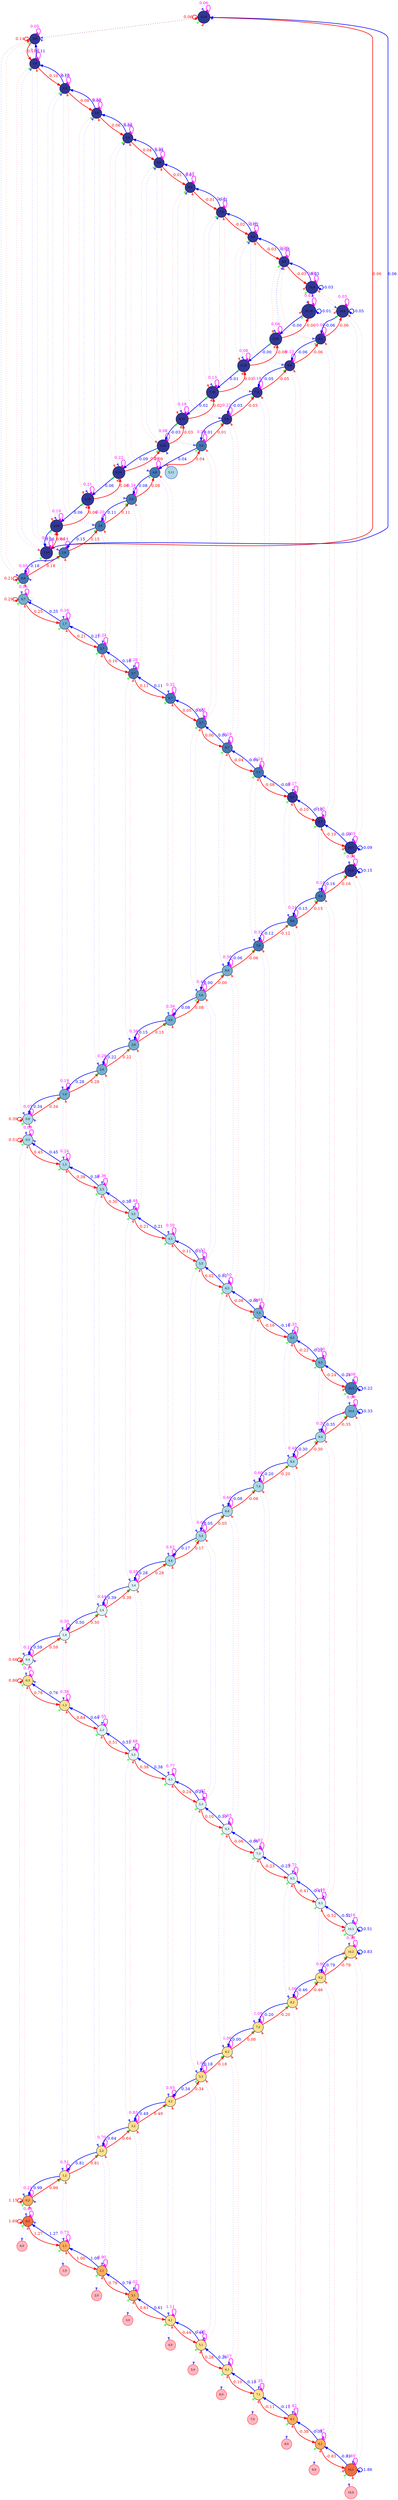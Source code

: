digraph {
	splines=true
	"0,10" [label="0,10" color=black colorscheme=rdylbu10 fillcolor=10 fontsize=10 pos="0,10!" shape=circle style=filled]
	"0,9" [label="0,9" color=black colorscheme=rdylbu10 fillcolor=10 fontsize=10 pos="0,9!" shape=circle style=filled]
	"0,8" [label="0,8" color=black colorscheme=rdylbu10 fillcolor=9 fontsize=10 pos="0,8!" shape=circle style=filled]
	"0,7" [label="0,7" color=black colorscheme=rdylbu10 fillcolor=8 fontsize=10 pos="0,7!" shape=circle style=filled]
	"0,6" [label="0,6" color=black colorscheme=rdylbu10 fillcolor=7 fontsize=10 pos="0,6!" shape=circle style=filled]
	"0,5" [label="0,5" color=black colorscheme=rdylbu10 fillcolor=7 fontsize=10 pos="0,5!" shape=circle style=filled]
	"0,4" [label="0,4" color=black colorscheme=rdylbu10 fillcolor=6 fontsize=10 pos="0,4!" shape=circle style=filled]
	"0,3" [label="0,3" color=black colorscheme=rdylbu10 fillcolor=5 fontsize=10 pos="0,3!" shape=circle style=filled]
	"0,2" [label="0,2" color=black colorscheme=rdylbu10 fillcolor=4 fontsize=10 pos="0,2!" shape=circle style=filled]
	"0,1" [label="0,1" color=black colorscheme=rdylbu10 fillcolor=3 fontsize=10 pos="0,1!" shape=circle style=filled]
	"0,0" [label="0,0" color=red fillcolor=lightpink fontsize=10 pos="0,0!" shape=circle style=filled]
	"1,10" [label="1,10" color=black colorscheme=rdylbu10 fillcolor=10 fontsize=10 pos="1,10!" shape=circle style=filled]
	"1,9" [label="1,9" color=black colorscheme=rdylbu10 fillcolor=10 fontsize=10 pos="1,9!" shape=circle style=filled]
	"1,8" [label="1,8" color=black colorscheme=rdylbu10 fillcolor=9 fontsize=10 pos="1,8!" shape=circle style=filled]
	"1,7" [label="1,7" color=black colorscheme=rdylbu10 fillcolor=8 fontsize=10 pos="1,7!" shape=circle style=filled]
	"1,6" [label="1,6" color=black colorscheme=rdylbu10 fillcolor=8 fontsize=10 pos="1,6!" shape=circle style=filled]
	"1,5" [label="1,5" color=black colorscheme=rdylbu10 fillcolor=7 fontsize=10 pos="1,5!" shape=circle style=filled]
	"1,4" [label="1,4" color=black colorscheme=rdylbu10 fillcolor=6 fontsize=10 pos="1,4!" shape=circle style=filled]
	"1,3" [label="1,3" color=black colorscheme=rdylbu10 fillcolor=5 fontsize=10 pos="1,3!" shape=circle style=filled]
	"1,2" [label="1,2" color=black colorscheme=rdylbu10 fillcolor=5 fontsize=10 pos="1,2!" shape=circle style=filled]
	"1,1" [label="1,1" color=black colorscheme=rdylbu10 fillcolor=4 fontsize=10 pos="1,1!" shape=circle style=filled]
	"1,0" [label="1,0" color=red fillcolor=lightpink fontsize=10 pos="1,0!" shape=circle style=filled]
	"2,10" [label="2,10" color=black colorscheme=rdylbu10 fillcolor=10 fontsize=10 pos="2,10!" shape=circle style=filled]
	"2,9" [label="2,9" color=black colorscheme=rdylbu10 fillcolor=10 fontsize=10 pos="2,9!" shape=circle style=filled]
	"2,8" [label="2,8" color=black colorscheme=rdylbu10 fillcolor=9 fontsize=10 pos="2,8!" shape=circle style=filled]
	"2,7" [label="2,7" color=black colorscheme=rdylbu10 fillcolor=9 fontsize=10 pos="2,7!" shape=circle style=filled]
	"2,6" [label="2,6" color=black colorscheme=rdylbu10 fillcolor=8 fontsize=10 pos="2,6!" shape=circle style=filled]
	"2,5" [label="2,5" color=black colorscheme=rdylbu10 fillcolor=7 fontsize=10 pos="2,5!" shape=circle style=filled]
	"2,4" [label="2,4" color=black colorscheme=rdylbu10 fillcolor=6 fontsize=10 pos="2,4!" shape=circle style=filled]
	"2,3" [label="2,3" color=black colorscheme=rdylbu10 fillcolor=6 fontsize=10 pos="2,3!" shape=circle style=filled]
	"2,2" [label="2,2" color=black colorscheme=rdylbu10 fillcolor=5 fontsize=10 pos="2,2!" shape=circle style=filled]
	"2,1" [label="2,1" color=black colorscheme=rdylbu10 fillcolor=4 fontsize=10 pos="2,1!" shape=circle style=filled]
	"2,0" [label="2,0" color=red fillcolor=lightpink fontsize=10 pos="2,0!" shape=circle style=filled]
	"3,10" [label="3,10" color=black colorscheme=rdylbu10 fillcolor=10 fontsize=10 pos="3,10!" shape=circle style=filled]
	"3,9" [label="3,9" color=black colorscheme=rdylbu10 fillcolor=10 fontsize=10 pos="3,9!" shape=circle style=filled]
	"3,8" [label="3,8" color=black colorscheme=rdylbu10 fillcolor=9 fontsize=10 pos="3,8!" shape=circle style=filled]
	"3,7" [label="3,7" color=black colorscheme=rdylbu10 fillcolor=9 fontsize=10 pos="3,7!" shape=circle style=filled]
	"3,6" [label="3,6" color=black colorscheme=rdylbu10 fillcolor=8 fontsize=10 pos="3,6!" shape=circle style=filled]
	"3,5" [label="3,5" color=black colorscheme=rdylbu10 fillcolor=7 fontsize=10 pos="3,5!" shape=circle style=filled]
	"3,4" [label="3,4" color=black colorscheme=rdylbu10 fillcolor=6 fontsize=10 pos="3,4!" shape=circle style=filled]
	"3,3" [label="3,3" color=black colorscheme=rdylbu10 fillcolor=6 fontsize=10 pos="3,3!" shape=circle style=filled]
	"3,2" [label="3,2" color=black colorscheme=rdylbu10 fillcolor=5 fontsize=10 pos="3,2!" shape=circle style=filled]
	"3,1" [label="3,1" color=black colorscheme=rdylbu10 fillcolor=4 fontsize=10 pos="3,1!" shape=circle style=filled]
	"3,0" [label="3,0" color=red fillcolor=lightpink fontsize=10 pos="3,0!" shape=circle style=filled]
	"4,10" [label="4,10" color=black colorscheme=rdylbu10 fillcolor=10 fontsize=10 pos="4,10!" shape=circle style=filled]
	"4,9" [label="4,9" color=black colorscheme=rdylbu10 fillcolor=10 fontsize=10 pos="4,9!" shape=circle style=filled]
	"4,8" [label="4,8" color=black colorscheme=rdylbu10 fillcolor=9 fontsize=10 pos="4,8!" shape=circle style=filled]
	"4,7" [label="4,7" color=black colorscheme=rdylbu10 fillcolor=9 fontsize=10 pos="4,7!" shape=circle style=filled]
	"4,6" [label="4,6" color=black colorscheme=rdylbu10 fillcolor=8 fontsize=10 pos="4,6!" shape=circle style=filled]
	"4,5" [label="4,5" color=black colorscheme=rdylbu10 fillcolor=7 fontsize=10 pos="4,5!" shape=circle style=filled]
	"4,4" [label="4,4" color=black colorscheme=rdylbu10 fillcolor=7 fontsize=10 pos="4,4!" shape=circle style=filled]
	"4,3" [label="4,3" color=black colorscheme=rdylbu10 fillcolor=6 fontsize=10 pos="4,3!" shape=circle style=filled]
	"4,2" [label="4,2" color=black colorscheme=rdylbu10 fillcolor=5 fontsize=10 pos="4,2!" shape=circle style=filled]
	"4,1" [label="4,1" color=black colorscheme=rdylbu10 fillcolor=5 fontsize=10 pos="4,1!" shape=circle style=filled]
	"4,0" [label="4,0" color=red fillcolor=lightpink fontsize=10 pos="4,0!" shape=circle style=filled]
	"5,11" [label="5,11" color=blue fillcolor=lightblue fontsize=10 pos="5,11!" shape=circle style=filled]
	"5,10" [label="5,10" color=black colorscheme=rdylbu10 fillcolor=10 fontsize=10 pos="5,10!" shape=circle style=filled]
	"5,9" [label="5,9" color=black colorscheme=rdylbu10 fillcolor=10 fontsize=10 pos="5,9!" shape=circle style=filled]
	"5,8" [label="5,8" color=black colorscheme=rdylbu10 fillcolor=9 fontsize=10 pos="5,8!" shape=circle style=filled]
	"5,7" [label="5,7" color=black colorscheme=rdylbu10 fillcolor=9 fontsize=10 pos="5,7!" shape=circle style=filled]
	"5,6" [label="5,6" color=black colorscheme=rdylbu10 fillcolor=8 fontsize=10 pos="5,6!" shape=circle style=filled]
	"5,5" [label="5,5" color=black colorscheme=rdylbu10 fillcolor=7 fontsize=10 pos="5,5!" shape=circle style=filled]
	"5,4" [label="5,4" color=black colorscheme=rdylbu10 fillcolor=7 fontsize=10 pos="5,4!" shape=circle style=filled]
	"5,3" [label="5,3" color=black colorscheme=rdylbu10 fillcolor=6 fontsize=10 pos="5,3!" shape=circle style=filled]
	"5,2" [label="5,2" color=black colorscheme=rdylbu10 fillcolor=5 fontsize=10 pos="5,2!" shape=circle style=filled]
	"5,1" [label="5,1" color=black colorscheme=rdylbu10 fillcolor=5 fontsize=10 pos="5,1!" shape=circle style=filled]
	"5,0" [label="5,0" color=red fillcolor=lightpink fontsize=10 pos="5,0!" shape=circle style=filled]
	"6,10" [label="6,10" color=black colorscheme=rdylbu10 fillcolor=10 fontsize=10 pos="6,10!" shape=circle style=filled]
	"6,9" [label="6,9" color=black colorscheme=rdylbu10 fillcolor=10 fontsize=10 pos="6,9!" shape=circle style=filled]
	"6,8" [label="6,8" color=black colorscheme=rdylbu10 fillcolor=10 fontsize=10 pos="6,8!" shape=circle style=filled]
	"6,7" [label="6,7" color=black colorscheme=rdylbu10 fillcolor=9 fontsize=10 pos="6,7!" shape=circle style=filled]
	"6,6" [label="6,6" color=black colorscheme=rdylbu10 fillcolor=8 fontsize=10 pos="6,6!" shape=circle style=filled]
	"6,5" [label="6,5" color=black colorscheme=rdylbu10 fillcolor=7 fontsize=10 pos="6,5!" shape=circle style=filled]
	"6,4" [label="6,4" color=black colorscheme=rdylbu10 fillcolor=7 fontsize=10 pos="6,4!" shape=circle style=filled]
	"6,3" [label="6,3" color=black colorscheme=rdylbu10 fillcolor=6 fontsize=10 pos="6,3!" shape=circle style=filled]
	"6,2" [label="6,2" color=black colorscheme=rdylbu10 fillcolor=5 fontsize=10 pos="6,2!" shape=circle style=filled]
	"6,1" [label="6,1" color=black colorscheme=rdylbu10 fillcolor=5 fontsize=10 pos="6,1!" shape=circle style=filled]
	"6,0" [label="6,0" color=red fillcolor=lightpink fontsize=10 pos="6,0!" shape=circle style=filled]
	"7,10" [label="7,10" color=black colorscheme=rdylbu10 fillcolor=10 fontsize=10 pos="7,10!" shape=circle style=filled]
	"7,9" [label="7,9" color=black colorscheme=rdylbu10 fillcolor=10 fontsize=10 pos="7,9!" shape=circle style=filled]
	"7,8" [label="7,8" color=black colorscheme=rdylbu10 fillcolor=10 fontsize=10 pos="7,8!" shape=circle style=filled]
	"7,7" [label="7,7" color=black colorscheme=rdylbu10 fillcolor=9 fontsize=10 pos="7,7!" shape=circle style=filled]
	"7,6" [label="7,6" color=black colorscheme=rdylbu10 fillcolor=9 fontsize=10 pos="7,6!" shape=circle style=filled]
	"7,5" [label="7,5" color=black colorscheme=rdylbu10 fillcolor=8 fontsize=10 pos="7,5!" shape=circle style=filled]
	"7,4" [label="7,4" color=black colorscheme=rdylbu10 fillcolor=7 fontsize=10 pos="7,4!" shape=circle style=filled]
	"7,3" [label="7,3" color=black colorscheme=rdylbu10 fillcolor=6 fontsize=10 pos="7,3!" shape=circle style=filled]
	"7,2" [label="7,2" color=black colorscheme=rdylbu10 fillcolor=5 fontsize=10 pos="7,2!" shape=circle style=filled]
	"7,1" [label="7,1" color=black colorscheme=rdylbu10 fillcolor=5 fontsize=10 pos="7,1!" shape=circle style=filled]
	"7,0" [label="7,0" color=red fillcolor=lightpink fontsize=10 pos="7,0!" shape=circle style=filled]
	"8,10" [label="8,10" color=black colorscheme=rdylbu10 fillcolor=10 fontsize=10 pos="8,10!" shape=circle style=filled]
	"8,9" [label="8,9" color=black colorscheme=rdylbu10 fillcolor=10 fontsize=10 pos="8,9!" shape=circle style=filled]
	"8,8" [label="8,8" color=black colorscheme=rdylbu10 fillcolor=10 fontsize=10 pos="8,8!" shape=circle style=filled]
	"8,7" [label="8,7" color=black colorscheme=rdylbu10 fillcolor=10 fontsize=10 pos="8,7!" shape=circle style=filled]
	"8,6" [label="8,6" color=black colorscheme=rdylbu10 fillcolor=9 fontsize=10 pos="8,6!" shape=circle style=filled]
	"8,5" [label="8,5" color=black colorscheme=rdylbu10 fillcolor=8 fontsize=10 pos="8,5!" shape=circle style=filled]
	"8,4" [label="8,4" color=black colorscheme=rdylbu10 fillcolor=7 fontsize=10 pos="8,4!" shape=circle style=filled]
	"8,3" [label="8,3" color=black colorscheme=rdylbu10 fillcolor=6 fontsize=10 pos="8,3!" shape=circle style=filled]
	"8,2" [label="8,2" color=black colorscheme=rdylbu10 fillcolor=5 fontsize=10 pos="8,2!" shape=circle style=filled]
	"8,1" [label="8,1" color=black colorscheme=rdylbu10 fillcolor=4 fontsize=10 pos="8,1!" shape=circle style=filled]
	"8,0" [label="8,0" color=red fillcolor=lightpink fontsize=10 pos="8,0!" shape=circle style=filled]
	"9,10" [label="9,10" color=black colorscheme=rdylbu10 fillcolor=10 fontsize=10 pos="9,10!" shape=circle style=filled]
	"9,9" [label="9,9" color=black colorscheme=rdylbu10 fillcolor=10 fontsize=10 pos="9,9!" shape=circle style=filled]
	"9,8" [label="9,8" color=black colorscheme=rdylbu10 fillcolor=10 fontsize=10 pos="9,8!" shape=circle style=filled]
	"9,7" [label="9,7" color=black colorscheme=rdylbu10 fillcolor=10 fontsize=10 pos="9,7!" shape=circle style=filled]
	"9,6" [label="9,6" color=black colorscheme=rdylbu10 fillcolor=9 fontsize=10 pos="9,6!" shape=circle style=filled]
	"9,5" [label="9,5" color=black colorscheme=rdylbu10 fillcolor=8 fontsize=10 pos="9,5!" shape=circle style=filled]
	"9,4" [label="9,4" color=black colorscheme=rdylbu10 fillcolor=7 fontsize=10 pos="9,4!" shape=circle style=filled]
	"9,3" [label="9,3" color=black colorscheme=rdylbu10 fillcolor=6 fontsize=10 pos="9,3!" shape=circle style=filled]
	"9,2" [label="9,2" color=black colorscheme=rdylbu10 fillcolor=5 fontsize=10 pos="9,2!" shape=circle style=filled]
	"9,1" [label="9,1" color=black colorscheme=rdylbu10 fillcolor=4 fontsize=10 pos="9,1!" shape=circle style=filled]
	"9,0" [label="9,0" color=red fillcolor=lightpink fontsize=10 pos="9,0!" shape=circle style=filled]
	"10,10" [label="10,10" color=black colorscheme=rdylbu10 fillcolor=10 fontsize=10 pos="10,10!" shape=circle style=filled]
	"10,9" [label="10,9" color=black colorscheme=rdylbu10 fillcolor=10 fontsize=10 pos="10,9!" shape=circle style=filled]
	"10,8" [label="10,8" color=black colorscheme=rdylbu10 fillcolor=10 fontsize=10 pos="10,8!" shape=circle style=filled]
	"10,7" [label="10,7" color=black colorscheme=rdylbu10 fillcolor=10 fontsize=10 pos="10,7!" shape=circle style=filled]
	"10,6" [label="10,6" color=black colorscheme=rdylbu10 fillcolor=10 fontsize=10 pos="10,6!" shape=circle style=filled]
	"10,5" [label="10,5" color=black colorscheme=rdylbu10 fillcolor=9 fontsize=10 pos="10,5!" shape=circle style=filled]
	"10,4" [label="10,4" color=black colorscheme=rdylbu10 fillcolor=8 fontsize=10 pos="10,4!" shape=circle style=filled]
	"10,3" [label="10,3" color=black colorscheme=rdylbu10 fillcolor=6 fontsize=10 pos="10,3!" shape=circle style=filled]
	"10,2" [label="10,2" color=black colorscheme=rdylbu10 fillcolor=5 fontsize=10 pos="10,2!" shape=circle style=filled]
	"10,1" [label="10,1" color=black colorscheme=rdylbu10 fillcolor=3 fontsize=10 pos="10,1!" shape=circle style=filled]
	"10,0" [label="10,0" color=red fillcolor=lightpink fontsize=10 pos="10,0!" shape=circle style=filled]
	"0,10" -> "0,10" [label=0.06 color="#ff00ff" fontcolor="#ff00ff" headport=ne penwidth=2 style=solid tailport=ne]
	"0,10" -> "0,10" [label="" color="#00ff0099" fontcolor="#00ff0099" headport=sw style=dotted tailport=sw]
	"0,10" -> "0,9" [label="" color="#0000ff99" fontcolor="#0000ff99" style=dotted]
	"0,10" -> "1,10" [label=0.06 color="#ff0000" fontcolor="#ff0000" penwidth=2 style=solid]
	"0,10" -> "0,10" [label="" color="#ff000099" fontcolor="#ff000099" headport=s style=dotted tailport=s]
	"0,10" -> "0,10" [label="" color="#0000ff99" fontcolor="#0000ff99" headport=n style=dotted tailport=n]
	"0,10" -> "0,10" [label="" color="#0000ff99" fontcolor="#0000ff99" headport=e style=dotted tailport=e]
	"0,10" -> "0,10" [label=0.06 color="#ff0000" fontcolor="#ff0000" headport=w penwidth=2 style=solid tailport=w]
	"0,9" -> "0,10" [label="" color="#ff000099" fontcolor="#ff000099" style=dotted]
	"0,9" -> "0,9" [label=0.05 color="#ff00ff" fontcolor="#ff00ff" headport=ne penwidth=2 style=solid tailport=ne]
	"0,9" -> "0,9" [label="" color="#00ff0099" fontcolor="#00ff0099" headport=sw style=dotted tailport=sw]
	"0,9" -> "0,8" [label="" color="#0000ff99" fontcolor="#0000ff99" style=dotted]
	"0,9" -> "1,9" [label=0.11 color="#ff0000" fontcolor="#ff0000" penwidth=2 style=solid]
	"0,9" -> "0,9" [label="" color="#0000ff99" fontcolor="#0000ff99" headport=e style=dotted tailport=e]
	"0,9" -> "0,9" [label=0.14 color="#ff0000" fontcolor="#ff0000" headport=w penwidth=2 style=solid tailport=w]
	"0,8" -> "0,9" [label="" color="#ff000099" fontcolor="#ff000099" style=dotted]
	"0,8" -> "0,8" [label=0.05 color="#ff00ff" fontcolor="#ff00ff" headport=ne penwidth=2 style=solid tailport=ne]
	"0,8" -> "0,8" [label="" color="#00ff0099" fontcolor="#00ff0099" headport=sw style=dotted tailport=sw]
	"0,8" -> "0,7" [label="" color="#0000ff99" fontcolor="#0000ff99" style=dotted]
	"0,8" -> "1,8" [label=0.18 color="#ff0000" fontcolor="#ff0000" penwidth=2 style=solid]
	"0,8" -> "0,8" [label="" color="#0000ff99" fontcolor="#0000ff99" headport=e style=dotted tailport=e]
	"0,8" -> "0,8" [label=0.21 color="#ff0000" fontcolor="#ff0000" headport=w penwidth=2 style=solid tailport=w]
	"0,7" -> "0,8" [label="" color="#ff000099" fontcolor="#ff000099" style=dotted]
	"0,7" -> "0,7" [label=0.06 color="#ff00ff" fontcolor="#ff00ff" headport=ne penwidth=2 style=solid tailport=ne]
	"0,7" -> "0,7" [label="" color="#00ff0099" fontcolor="#00ff0099" headport=sw style=dotted tailport=sw]
	"0,7" -> "0,6" [label="" color="#0000ff99" fontcolor="#0000ff99" style=dotted]
	"0,7" -> "1,7" [label=0.25 color="#ff0000" fontcolor="#ff0000" penwidth=2 style=solid]
	"0,7" -> "0,7" [label="" color="#0000ff99" fontcolor="#0000ff99" headport=e style=dotted tailport=e]
	"0,7" -> "0,7" [label=0.29 color="#ff0000" fontcolor="#ff0000" headport=w penwidth=2 style=solid tailport=w]
	"0,6" -> "0,7" [label="" color="#ff000099" fontcolor="#ff000099" style=dotted]
	"0,6" -> "0,6" [label=0.07 color="#ff00ff" fontcolor="#ff00ff" headport=ne penwidth=2 style=solid tailport=ne]
	"0,6" -> "0,6" [label="" color="#00ff0099" fontcolor="#00ff0099" headport=sw style=dotted tailport=sw]
	"0,6" -> "0,5" [label="" color="#0000ff99" fontcolor="#0000ff99" style=dotted]
	"0,6" -> "1,6" [label=0.34 color="#ff0000" fontcolor="#ff0000" penwidth=2 style=solid]
	"0,6" -> "0,6" [label="" color="#0000ff99" fontcolor="#0000ff99" headport=e style=dotted tailport=e]
	"0,6" -> "0,6" [label=0.39 color="#ff0000" fontcolor="#ff0000" headport=w penwidth=2 style=solid tailport=w]
	"0,5" -> "0,6" [label="" color="#ff000099" fontcolor="#ff000099" style=dotted]
	"0,5" -> "0,5" [label=0.09 color="#ff00ff" fontcolor="#ff00ff" headport=ne penwidth=2 style=solid tailport=ne]
	"0,5" -> "0,5" [label="" color="#00ff0099" fontcolor="#00ff0099" headport=sw style=dotted tailport=sw]
	"0,5" -> "0,4" [label="" color="#0000ff99" fontcolor="#0000ff99" style=dotted]
	"0,5" -> "1,5" [label=0.45 color="#ff0000" fontcolor="#ff0000" penwidth=2 style=solid]
	"0,5" -> "0,5" [label="" color="#0000ff99" fontcolor="#0000ff99" headport=e style=dotted tailport=e]
	"0,5" -> "0,5" [label=0.51 color="#ff0000" fontcolor="#ff0000" headport=w penwidth=2 style=solid tailport=w]
	"0,4" -> "0,5" [label="" color="#ff000099" fontcolor="#ff000099" style=dotted]
	"0,4" -> "0,4" [label=0.11 color="#ff00ff" fontcolor="#ff00ff" headport=ne penwidth=2 style=solid tailport=ne]
	"0,4" -> "0,4" [label="" color="#00ff0099" fontcolor="#00ff0099" headport=sw style=dotted tailport=sw]
	"0,4" -> "0,3" [label="" color="#0000ff99" fontcolor="#0000ff99" style=dotted]
	"0,4" -> "1,4" [label=0.59 color="#ff0000" fontcolor="#ff0000" penwidth=2 style=solid]
	"0,4" -> "0,4" [label="" color="#0000ff99" fontcolor="#0000ff99" headport=e style=dotted tailport=e]
	"0,4" -> "0,4" [label=0.66 color="#ff0000" fontcolor="#ff0000" headport=w penwidth=2 style=solid tailport=w]
	"0,3" -> "0,4" [label="" color="#ff000099" fontcolor="#ff000099" style=dotted]
	"0,3" -> "0,3" [label=0.15 color="#ff00ff" fontcolor="#ff00ff" headport=ne penwidth=2 style=solid tailport=ne]
	"0,3" -> "0,3" [label="" color="#00ff0099" fontcolor="#00ff0099" headport=sw style=dotted tailport=sw]
	"0,3" -> "0,2" [label="" color="#0000ff99" fontcolor="#0000ff99" style=dotted]
	"0,3" -> "1,3" [label=0.76 color="#ff0000" fontcolor="#ff0000" penwidth=2 style=solid]
	"0,3" -> "0,3" [label="" color="#0000ff99" fontcolor="#0000ff99" headport=e style=dotted tailport=e]
	"0,3" -> "0,3" [label=0.86 color="#ff0000" fontcolor="#ff0000" headport=w penwidth=2 style=solid tailport=w]
	"0,2" -> "0,3" [label="" color="#ff000099" fontcolor="#ff000099" style=dotted]
	"0,2" -> "0,2" [label=0.21 color="#ff00ff" fontcolor="#ff00ff" headport=ne penwidth=2 style=solid tailport=ne]
	"0,2" -> "0,2" [label="" color="#00ff0099" fontcolor="#00ff0099" headport=sw style=dotted tailport=sw]
	"0,2" -> "0,1" [label="" color="#0000ff99" fontcolor="#0000ff99" style=dotted]
	"0,2" -> "1,2" [label=0.99 color="#ff0000" fontcolor="#ff0000" penwidth=2 style=solid]
	"0,2" -> "0,2" [label="" color="#0000ff99" fontcolor="#0000ff99" headport=e style=dotted tailport=e]
	"0,2" -> "0,2" [label=1.15 color="#ff0000" fontcolor="#ff0000" headport=w penwidth=2 style=solid tailport=w]
	"0,1" -> "0,2" [label="" color="#ff000099" fontcolor="#ff000099" style=dotted]
	"0,1" -> "0,1" [label=0.44 color="#ff00ff" fontcolor="#ff00ff" headport=ne penwidth=2 style=solid tailport=ne]
	"0,1" -> "0,1" [label="" color="#00ff0099" fontcolor="#00ff0099" headport=sw style=dotted tailport=sw]
	"0,1" -> "0,0" [label="" color="#0000ff99" fontcolor="#0000ff99" style=dotted]
	"0,1" -> "1,1" [label=1.27 color="#ff0000" fontcolor="#ff0000" penwidth=2 style=solid]
	"0,1" -> "0,1" [label="" color="#0000ff99" fontcolor="#0000ff99" headport=e style=dotted tailport=e]
	"0,1" -> "0,1" [label=1.69 color="#ff0000" fontcolor="#ff0000" headport=w penwidth=2 style=solid tailport=w]
	"0,0" -> "0,1" [label="" color="#ff000099" fontcolor="#ff000099" style=dotted]
	"1,10" -> "0,10" [label=0.06 color="#0000ff" fontcolor="#0000ff" penwidth=2 style=solid]
	"1,10" -> "1,10" [label=0.14 color="#ff00ff" fontcolor="#ff00ff" headport=ne penwidth=2 style=solid tailport=ne]
	"1,10" -> "1,10" [label="" color="#00ff0099" fontcolor="#00ff0099" headport=sw style=dotted tailport=sw]
	"1,10" -> "1,9" [label="" color="#0000ff99" fontcolor="#0000ff99" style=dotted]
	"1,10" -> "2,10" [label=0.06 color="#ff0000" fontcolor="#ff0000" penwidth=2 style=solid]
	"1,10" -> "1,10" [label="" color="#ff000099" fontcolor="#ff000099" headport=s style=dotted tailport=s]
	"1,10" -> "1,10" [label="" color="#0000ff99" fontcolor="#0000ff99" headport=n style=dotted tailport=n]
	"1,9" -> "0,9" [label=0.11 color="#0000ff" fontcolor="#0000ff" penwidth=2 style=solid]
	"1,9" -> "1,10" [label="" color="#ff000099" fontcolor="#ff000099" style=dotted]
	"1,9" -> "1,9" [label=0.13 color="#ff00ff" fontcolor="#ff00ff" headport=ne penwidth=2 style=solid tailport=ne]
	"1,9" -> "1,9" [label="" color="#00ff0099" fontcolor="#00ff0099" headport=sw style=dotted tailport=sw]
	"1,9" -> "1,8" [label="" color="#0000ff99" fontcolor="#0000ff99" style=dotted]
	"1,9" -> "2,9" [label=0.10 color="#ff0000" fontcolor="#ff0000" penwidth=2 style=solid]
	"1,8" -> "0,8" [label=0.18 color="#0000ff" fontcolor="#0000ff" penwidth=2 style=solid]
	"1,8" -> "1,9" [label="" color="#ff000099" fontcolor="#ff000099" style=dotted]
	"1,8" -> "1,8" [label=0.14 color="#ff00ff" fontcolor="#ff00ff" headport=ne penwidth=2 style=solid tailport=ne]
	"1,8" -> "1,8" [label="" color="#00ff0099" fontcolor="#00ff0099" headport=sw style=dotted tailport=sw]
	"1,8" -> "1,7" [label="" color="#0000ff99" fontcolor="#0000ff99" style=dotted]
	"1,8" -> "2,8" [label=0.15 color="#ff0000" fontcolor="#ff0000" penwidth=2 style=solid]
	"1,7" -> "0,7" [label=0.25 color="#0000ff" fontcolor="#0000ff" penwidth=2 style=solid]
	"1,7" -> "1,8" [label="" color="#ff000099" fontcolor="#ff000099" style=dotted]
	"1,7" -> "1,7" [label=0.16 color="#ff00ff" fontcolor="#ff00ff" headport=ne penwidth=2 style=solid tailport=ne]
	"1,7" -> "1,7" [label="" color="#00ff0099" fontcolor="#00ff0099" headport=sw style=dotted tailport=sw]
	"1,7" -> "1,6" [label="" color="#0000ff99" fontcolor="#0000ff99" style=dotted]
	"1,7" -> "2,7" [label=0.21 color="#ff0000" fontcolor="#ff0000" penwidth=2 style=solid]
	"1,6" -> "0,6" [label=0.34 color="#0000ff" fontcolor="#0000ff" penwidth=2 style=solid]
	"1,6" -> "1,7" [label="" color="#ff000099" fontcolor="#ff000099" style=dotted]
	"1,6" -> "1,6" [label=0.19 color="#ff00ff" fontcolor="#ff00ff" headport=ne penwidth=2 style=solid tailport=ne]
	"1,6" -> "1,6" [label="" color="#00ff0099" fontcolor="#00ff0099" headport=sw style=dotted tailport=sw]
	"1,6" -> "1,5" [label="" color="#0000ff99" fontcolor="#0000ff99" style=dotted]
	"1,6" -> "2,6" [label=0.28 color="#ff0000" fontcolor="#ff0000" penwidth=2 style=solid]
	"1,5" -> "0,5" [label=0.45 color="#0000ff" fontcolor="#0000ff" penwidth=2 style=solid]
	"1,5" -> "1,6" [label="" color="#ff000099" fontcolor="#ff000099" style=dotted]
	"1,5" -> "1,5" [label=0.24 color="#ff00ff" fontcolor="#ff00ff" headport=ne penwidth=2 style=solid tailport=ne]
	"1,5" -> "1,5" [label="" color="#00ff0099" fontcolor="#00ff0099" headport=sw style=dotted tailport=sw]
	"1,5" -> "1,4" [label="" color="#0000ff99" fontcolor="#0000ff99" style=dotted]
	"1,5" -> "2,5" [label=0.38 color="#ff0000" fontcolor="#ff0000" penwidth=2 style=solid]
	"1,4" -> "0,4" [label=0.59 color="#0000ff" fontcolor="#0000ff" penwidth=2 style=solid]
	"1,4" -> "1,5" [label="" color="#ff000099" fontcolor="#ff000099" style=dotted]
	"1,4" -> "1,4" [label=0.30 color="#ff00ff" fontcolor="#ff00ff" headport=ne penwidth=2 style=solid tailport=ne]
	"1,4" -> "1,4" [label="" color="#00ff0099" fontcolor="#00ff0099" headport=sw style=dotted tailport=sw]
	"1,4" -> "1,3" [label="" color="#0000ff99" fontcolor="#0000ff99" style=dotted]
	"1,4" -> "2,4" [label=0.50 color="#ff0000" fontcolor="#ff0000" penwidth=2 style=solid]
	"1,3" -> "0,3" [label=0.76 color="#0000ff" fontcolor="#0000ff" penwidth=2 style=solid]
	"1,3" -> "1,4" [label="" color="#ff000099" fontcolor="#ff000099" style=dotted]
	"1,3" -> "1,3" [label=0.38 color="#ff00ff" fontcolor="#ff00ff" headport=ne penwidth=2 style=solid tailport=ne]
	"1,3" -> "1,3" [label="" color="#00ff0099" fontcolor="#00ff0099" headport=sw style=dotted tailport=sw]
	"1,3" -> "1,2" [label="" color="#0000ff99" fontcolor="#0000ff99" style=dotted]
	"1,3" -> "2,3" [label=0.64 color="#ff0000" fontcolor="#ff0000" penwidth=2 style=solid]
	"1,2" -> "0,2" [label=0.99 color="#0000ff" fontcolor="#0000ff" penwidth=2 style=solid]
	"1,2" -> "1,3" [label="" color="#ff000099" fontcolor="#ff000099" style=dotted]
	"1,2" -> "1,2" [label=0.51 color="#ff00ff" fontcolor="#ff00ff" headport=ne penwidth=2 style=solid tailport=ne]
	"1,2" -> "1,2" [label="" color="#00ff0099" fontcolor="#00ff0099" headport=sw style=dotted tailport=sw]
	"1,2" -> "1,1" [label="" color="#0000ff99" fontcolor="#0000ff99" style=dotted]
	"1,2" -> "2,2" [label=0.81 color="#ff0000" fontcolor="#ff0000" penwidth=2 style=solid]
	"1,1" -> "0,1" [label=1.27 color="#0000ff" fontcolor="#0000ff" penwidth=2 style=solid]
	"1,1" -> "1,2" [label="" color="#ff000099" fontcolor="#ff000099" style=dotted]
	"1,1" -> "1,1" [label=0.73 color="#ff00ff" fontcolor="#ff00ff" headport=ne penwidth=2 style=solid tailport=ne]
	"1,1" -> "1,1" [label="" color="#00ff0099" fontcolor="#00ff0099" headport=sw style=dotted tailport=sw]
	"1,1" -> "1,0" [label="" color="#0000ff99" fontcolor="#0000ff99" style=dotted]
	"1,1" -> "2,1" [label=1.00 color="#ff0000" fontcolor="#ff0000" penwidth=2 style=solid]
	"1,0" -> "1,1" [label="" color="#ff000099" fontcolor="#ff000099" style=dotted]
	"2,10" -> "1,10" [label=0.06 color="#0000ff" fontcolor="#0000ff" penwidth=2 style=solid]
	"2,10" -> "2,10" [label=0.19 color="#ff00ff" fontcolor="#ff00ff" headport=ne penwidth=2 style=solid tailport=ne]
	"2,10" -> "2,10" [label="" color="#00ff0099" fontcolor="#00ff0099" headport=sw style=dotted tailport=sw]
	"2,10" -> "2,9" [label="" color="#0000ff99" fontcolor="#0000ff99" style=dotted]
	"2,10" -> "3,10" [label=0.06 color="#ff0000" fontcolor="#ff0000" penwidth=2 style=solid]
	"2,10" -> "2,10" [label="" color="#ff000099" fontcolor="#ff000099" headport=s style=dotted tailport=s]
	"2,10" -> "2,10" [label="" color="#0000ff99" fontcolor="#0000ff99" headport=n style=dotted tailport=n]
	"2,9" -> "1,9" [label=0.10 color="#0000ff" fontcolor="#0000ff" penwidth=2 style=solid]
	"2,9" -> "2,10" [label="" color="#ff000099" fontcolor="#ff000099" style=dotted]
	"2,9" -> "2,9" [label=0.19 color="#ff00ff" fontcolor="#ff00ff" headport=ne penwidth=2 style=solid tailport=ne]
	"2,9" -> "2,9" [label="" color="#00ff0099" fontcolor="#00ff0099" headport=sw style=dotted tailport=sw]
	"2,9" -> "2,8" [label="" color="#0000ff99" fontcolor="#0000ff99" style=dotted]
	"2,9" -> "3,9" [label=0.08 color="#ff0000" fontcolor="#ff0000" penwidth=2 style=solid]
	"2,8" -> "1,8" [label=0.15 color="#0000ff" fontcolor="#0000ff" penwidth=2 style=solid]
	"2,8" -> "2,9" [label="" color="#ff000099" fontcolor="#ff000099" style=dotted]
	"2,8" -> "2,8" [label=0.20 color="#ff00ff" fontcolor="#ff00ff" headport=ne penwidth=2 style=solid tailport=ne]
	"2,8" -> "2,8" [label="" color="#00ff0099" fontcolor="#00ff0099" headport=sw style=dotted tailport=sw]
	"2,8" -> "2,7" [label="" color="#0000ff99" fontcolor="#0000ff99" style=dotted]
	"2,8" -> "3,8" [label=0.11 color="#ff0000" fontcolor="#ff0000" penwidth=2 style=solid]
	"2,7" -> "1,7" [label=0.21 color="#0000ff" fontcolor="#0000ff" penwidth=2 style=solid]
	"2,7" -> "2,8" [label="" color="#ff000099" fontcolor="#ff000099" style=dotted]
	"2,7" -> "2,7" [label=0.24 color="#ff00ff" fontcolor="#ff00ff" headport=ne penwidth=2 style=solid tailport=ne]
	"2,7" -> "2,7" [label="" color="#00ff0099" fontcolor="#00ff0099" headport=sw style=dotted tailport=sw]
	"2,7" -> "2,6" [label="" color="#0000ff99" fontcolor="#0000ff99" style=dotted]
	"2,7" -> "3,7" [label=0.16 color="#ff0000" fontcolor="#ff0000" penwidth=2 style=solid]
	"2,6" -> "1,6" [label=0.28 color="#0000ff" fontcolor="#0000ff" penwidth=2 style=solid]
	"2,6" -> "2,7" [label="" color="#ff000099" fontcolor="#ff000099" style=dotted]
	"2,6" -> "2,6" [label=0.29 color="#ff00ff" fontcolor="#ff00ff" headport=ne penwidth=2 style=solid tailport=ne]
	"2,6" -> "2,6" [label="" color="#00ff0099" fontcolor="#00ff0099" headport=sw style=dotted tailport=sw]
	"2,6" -> "2,5" [label="" color="#0000ff99" fontcolor="#0000ff99" style=dotted]
	"2,6" -> "3,6" [label=0.22 color="#ff0000" fontcolor="#ff0000" penwidth=2 style=solid]
	"2,5" -> "1,5" [label=0.38 color="#0000ff" fontcolor="#0000ff" penwidth=2 style=solid]
	"2,5" -> "2,6" [label="" color="#ff000099" fontcolor="#ff000099" style=dotted]
	"2,5" -> "2,5" [label=0.36 color="#ff00ff" fontcolor="#ff00ff" headport=ne penwidth=2 style=solid tailport=ne]
	"2,5" -> "2,5" [label="" color="#00ff0099" fontcolor="#00ff0099" headport=sw style=dotted tailport=sw]
	"2,5" -> "2,4" [label="" color="#0000ff99" fontcolor="#0000ff99" style=dotted]
	"2,5" -> "3,5" [label=0.30 color="#ff0000" fontcolor="#ff0000" penwidth=2 style=solid]
	"2,4" -> "1,4" [label=0.50 color="#0000ff" fontcolor="#0000ff" penwidth=2 style=solid]
	"2,4" -> "2,5" [label="" color="#ff000099" fontcolor="#ff000099" style=dotted]
	"2,4" -> "2,4" [label=0.44 color="#ff00ff" fontcolor="#ff00ff" headport=ne penwidth=2 style=solid tailport=ne]
	"2,4" -> "2,4" [label="" color="#00ff0099" fontcolor="#00ff0099" headport=sw style=dotted tailport=sw]
	"2,4" -> "2,3" [label="" color="#0000ff99" fontcolor="#0000ff99" style=dotted]
	"2,4" -> "3,4" [label=0.39 color="#ff0000" fontcolor="#ff0000" penwidth=2 style=solid]
	"2,3" -> "1,3" [label=0.64 color="#0000ff" fontcolor="#0000ff" penwidth=2 style=solid]
	"2,3" -> "2,4" [label="" color="#ff000099" fontcolor="#ff000099" style=dotted]
	"2,3" -> "2,3" [label=0.55 color="#ff00ff" fontcolor="#ff00ff" headport=ne penwidth=2 style=solid tailport=ne]
	"2,3" -> "2,3" [label="" color="#00ff0099" fontcolor="#00ff0099" headport=sw style=dotted tailport=sw]
	"2,3" -> "2,2" [label="" color="#0000ff99" fontcolor="#0000ff99" style=dotted]
	"2,3" -> "3,3" [label=0.51 color="#ff0000" fontcolor="#ff0000" penwidth=2 style=solid]
	"2,2" -> "1,2" [label=0.81 color="#0000ff" fontcolor="#0000ff" penwidth=2 style=solid]
	"2,2" -> "2,3" [label="" color="#ff000099" fontcolor="#ff000099" style=dotted]
	"2,2" -> "2,2" [label=0.70 color="#ff00ff" fontcolor="#ff00ff" headport=ne penwidth=2 style=solid tailport=ne]
	"2,2" -> "2,2" [label="" color="#00ff0099" fontcolor="#00ff0099" headport=sw style=dotted tailport=sw]
	"2,2" -> "2,1" [label="" color="#0000ff99" fontcolor="#0000ff99" style=dotted]
	"2,2" -> "3,2" [label=0.64 color="#ff0000" fontcolor="#ff0000" penwidth=2 style=solid]
	"2,1" -> "1,1" [label=1.00 color="#0000ff" fontcolor="#0000ff" penwidth=2 style=solid]
	"2,1" -> "2,2" [label="" color="#ff000099" fontcolor="#ff000099" style=dotted]
	"2,1" -> "2,1" [label=0.90 color="#ff00ff" fontcolor="#ff00ff" headport=ne penwidth=2 style=solid tailport=ne]
	"2,1" -> "2,1" [label="" color="#00ff0099" fontcolor="#00ff0099" headport=sw style=dotted tailport=sw]
	"2,1" -> "2,0" [label="" color="#0000ff99" fontcolor="#0000ff99" style=dotted]
	"2,1" -> "3,1" [label=0.79 color="#ff0000" fontcolor="#ff0000" penwidth=2 style=solid]
	"2,0" -> "2,1" [label="" color="#ff000099" fontcolor="#ff000099" style=dotted]
	"3,10" -> "2,10" [label=0.06 color="#0000ff" fontcolor="#0000ff" penwidth=2 style=solid]
	"3,10" -> "3,10" [label=0.21 color="#ff00ff" fontcolor="#ff00ff" headport=ne penwidth=2 style=solid tailport=ne]
	"3,10" -> "3,10" [label="" color="#00ff0099" fontcolor="#00ff0099" headport=sw style=dotted tailport=sw]
	"3,10" -> "3,9" [label="" color="#0000ff99" fontcolor="#0000ff99" style=dotted]
	"3,10" -> "4,10" [label=0.06 color="#ff0000" fontcolor="#ff0000" penwidth=2 style=solid]
	"3,10" -> "3,10" [label="" color="#ff000099" fontcolor="#ff000099" headport=s style=dotted tailport=s]
	"3,10" -> "3,10" [label="" color="#0000ff99" fontcolor="#0000ff99" headport=n style=dotted tailport=n]
	"3,9" -> "2,9" [label=0.08 color="#0000ff" fontcolor="#0000ff" penwidth=2 style=solid]
	"3,9" -> "3,10" [label="" color="#ff000099" fontcolor="#ff000099" style=dotted]
	"3,9" -> "3,9" [label=0.22 color="#ff00ff" fontcolor="#ff00ff" headport=ne penwidth=2 style=solid tailport=ne]
	"3,9" -> "3,9" [label="" color="#00ff0099" fontcolor="#00ff0099" headport=sw style=dotted tailport=sw]
	"3,9" -> "3,8" [label="" color="#0000ff99" fontcolor="#0000ff99" style=dotted]
	"3,9" -> "4,9" [label=0.06 color="#ff0000" fontcolor="#ff0000" penwidth=2 style=solid]
	"3,8" -> "2,8" [label=0.11 color="#0000ff" fontcolor="#0000ff" penwidth=2 style=solid]
	"3,8" -> "3,9" [label="" color="#ff000099" fontcolor="#ff000099" style=dotted]
	"3,8" -> "3,8" [label=0.24 color="#ff00ff" fontcolor="#ff00ff" headport=ne penwidth=2 style=solid tailport=ne]
	"3,8" -> "3,8" [label="" color="#00ff0099" fontcolor="#00ff0099" headport=sw style=dotted tailport=sw]
	"3,8" -> "3,7" [label="" color="#0000ff99" fontcolor="#0000ff99" style=dotted]
	"3,8" -> "4,8" [label=0.08 color="#ff0000" fontcolor="#ff0000" penwidth=2 style=solid]
	"3,7" -> "2,7" [label=0.16 color="#0000ff" fontcolor="#0000ff" penwidth=2 style=solid]
	"3,7" -> "3,8" [label="" color="#ff000099" fontcolor="#ff000099" style=dotted]
	"3,7" -> "3,7" [label=0.29 color="#ff00ff" fontcolor="#ff00ff" headport=ne penwidth=2 style=solid tailport=ne]
	"3,7" -> "3,7" [label="" color="#00ff0099" fontcolor="#00ff0099" headport=sw style=dotted tailport=sw]
	"3,7" -> "3,6" [label="" color="#0000ff99" fontcolor="#0000ff99" style=dotted]
	"3,7" -> "4,7" [label=0.11 color="#ff0000" fontcolor="#ff0000" penwidth=2 style=solid]
	"3,6" -> "2,6" [label=0.22 color="#0000ff" fontcolor="#0000ff" penwidth=2 style=solid]
	"3,6" -> "3,7" [label="" color="#ff000099" fontcolor="#ff000099" style=dotted]
	"3,6" -> "3,6" [label=0.36 color="#ff00ff" fontcolor="#ff00ff" headport=ne penwidth=2 style=solid tailport=ne]
	"3,6" -> "3,6" [label="" color="#00ff0099" fontcolor="#00ff0099" headport=sw style=dotted tailport=sw]
	"3,6" -> "3,5" [label="" color="#0000ff99" fontcolor="#0000ff99" style=dotted]
	"3,6" -> "4,6" [label=0.15 color="#ff0000" fontcolor="#ff0000" penwidth=2 style=solid]
	"3,5" -> "2,5" [label=0.30 color="#0000ff" fontcolor="#0000ff" penwidth=2 style=solid]
	"3,5" -> "3,6" [label="" color="#ff000099" fontcolor="#ff000099" style=dotted]
	"3,5" -> "3,5" [label=0.44 color="#ff00ff" fontcolor="#ff00ff" headport=ne penwidth=2 style=solid tailport=ne]
	"3,5" -> "3,5" [label="" color="#00ff0099" fontcolor="#00ff0099" headport=sw style=dotted tailport=sw]
	"3,5" -> "3,4" [label="" color="#0000ff99" fontcolor="#0000ff99" style=dotted]
	"3,5" -> "4,5" [label=0.21 color="#ff0000" fontcolor="#ff0000" penwidth=2 style=solid]
	"3,4" -> "2,4" [label=0.39 color="#0000ff" fontcolor="#0000ff" penwidth=2 style=solid]
	"3,4" -> "3,5" [label="" color="#ff000099" fontcolor="#ff000099" style=dotted]
	"3,4" -> "3,4" [label=0.55 color="#ff00ff" fontcolor="#ff00ff" headport=ne penwidth=2 style=solid tailport=ne]
	"3,4" -> "3,4" [label="" color="#00ff0099" fontcolor="#00ff0099" headport=sw style=dotted tailport=sw]
	"3,4" -> "3,3" [label="" color="#0000ff99" fontcolor="#0000ff99" style=dotted]
	"3,4" -> "4,4" [label=0.28 color="#ff0000" fontcolor="#ff0000" penwidth=2 style=solid]
	"3,3" -> "2,3" [label=0.51 color="#0000ff" fontcolor="#0000ff" penwidth=2 style=solid]
	"3,3" -> "3,4" [label="" color="#ff000099" fontcolor="#ff000099" style=dotted]
	"3,3" -> "3,3" [label=0.68 color="#ff00ff" fontcolor="#ff00ff" headport=ne penwidth=2 style=solid tailport=ne]
	"3,3" -> "3,3" [label="" color="#00ff0099" fontcolor="#00ff0099" headport=sw style=dotted tailport=sw]
	"3,3" -> "3,2" [label="" color="#0000ff99" fontcolor="#0000ff99" style=dotted]
	"3,3" -> "4,3" [label=0.38 color="#ff0000" fontcolor="#ff0000" penwidth=2 style=solid]
	"3,2" -> "2,2" [label=0.64 color="#0000ff" fontcolor="#0000ff" penwidth=2 style=solid]
	"3,2" -> "3,3" [label="" color="#ff000099" fontcolor="#ff000099" style=dotted]
	"3,2" -> "3,2" [label=0.83 color="#ff00ff" fontcolor="#ff00ff" headport=ne penwidth=2 style=solid tailport=ne]
	"3,2" -> "3,2" [label="" color="#00ff0099" fontcolor="#00ff0099" headport=sw style=dotted tailport=sw]
	"3,2" -> "3,1" [label="" color="#0000ff99" fontcolor="#0000ff99" style=dotted]
	"3,2" -> "4,2" [label=0.49 color="#ff0000" fontcolor="#ff0000" penwidth=2 style=solid]
	"3,1" -> "2,1" [label=0.79 color="#0000ff" fontcolor="#0000ff" penwidth=2 style=solid]
	"3,1" -> "3,2" [label="" color="#ff000099" fontcolor="#ff000099" style=dotted]
	"3,1" -> "3,1" [label=1.02 color="#ff00ff" fontcolor="#ff00ff" headport=ne penwidth=2 style=solid tailport=ne]
	"3,1" -> "3,1" [label="" color="#00ff0099" fontcolor="#00ff0099" headport=sw style=dotted tailport=sw]
	"3,1" -> "3,0" [label="" color="#0000ff99" fontcolor="#0000ff99" style=dotted]
	"3,1" -> "4,1" [label=0.61 color="#ff0000" fontcolor="#ff0000" penwidth=2 style=solid]
	"3,0" -> "3,1" [label="" color="#ff000099" fontcolor="#ff000099" style=dotted]
	"4,10" -> "3,10" [label=0.06 color="#0000ff" fontcolor="#0000ff" penwidth=2 style=solid]
	"4,10" -> "4,10" [label=0.22 color="#ff00ff" fontcolor="#ff00ff" headport=ne penwidth=2 style=solid tailport=ne]
	"4,10" -> "4,10" [label="" color="#00ff0099" fontcolor="#00ff0099" headport=sw style=dotted tailport=sw]
	"4,10" -> "4,9" [label="" color="#0000ff99" fontcolor="#0000ff99" style=dotted]
	"4,10" -> "5,10" [label=0.09 color="#ff0000" fontcolor="#ff0000" penwidth=2 style=solid]
	"4,10" -> "4,10" [label="" color="#ff000099" fontcolor="#ff000099" headport=s style=dotted tailport=s]
	"4,10" -> "4,10" [label="" color="#0000ff99" fontcolor="#0000ff99" headport=n style=dotted tailport=n]
	"4,9" -> "3,9" [label=0.06 color="#0000ff" fontcolor="#0000ff" penwidth=2 style=solid]
	"4,9" -> "4,10" [label="" color="#ff000099" fontcolor="#ff000099" style=dotted]
	"4,9" -> "4,9" [label=0.22 color="#ff00ff" fontcolor="#ff00ff" headport=ne penwidth=2 style=solid tailport=ne]
	"4,9" -> "4,9" [label="" color="#00ff0099" fontcolor="#00ff0099" headport=sw style=dotted tailport=sw]
	"4,9" -> "4,8" [label="" color="#0000ff99" fontcolor="#0000ff99" style=dotted]
	"4,9" -> "5,9" [label=0.04 color="#ff0000" fontcolor="#ff0000" penwidth=2 style=solid]
	"4,8" -> "3,8" [label=0.08 color="#0000ff" fontcolor="#0000ff" penwidth=2 style=solid]
	"4,8" -> "4,9" [label="" color="#ff000099" fontcolor="#ff000099" style=dotted]
	"4,8" -> "4,8" [label=0.26 color="#ff00ff" fontcolor="#ff00ff" headport=ne penwidth=2 style=solid tailport=ne]
	"4,8" -> "4,8" [label="" color="#00ff0099" fontcolor="#00ff0099" headport=sw style=dotted tailport=sw]
	"4,8" -> "4,7" [label="" color="#0000ff99" fontcolor="#0000ff99" style=dotted]
	"4,8" -> "5,8" [label=0.04 color="#ff0000" fontcolor="#ff0000" penwidth=2 style=solid]
	"4,7" -> "3,7" [label=0.11 color="#0000ff" fontcolor="#0000ff" penwidth=2 style=solid]
	"4,7" -> "4,8" [label="" color="#ff000099" fontcolor="#ff000099" style=dotted]
	"4,7" -> "4,7" [label=0.32 color="#ff00ff" fontcolor="#ff00ff" headport=ne penwidth=2 style=solid tailport=ne]
	"4,7" -> "4,7" [label="" color="#00ff0099" fontcolor="#00ff0099" headport=sw style=dotted tailport=sw]
	"4,7" -> "4,6" [label="" color="#0000ff99" fontcolor="#0000ff99" style=dotted]
	"4,7" -> "5,7" [label=0.05 color="#ff0000" fontcolor="#ff0000" penwidth=2 style=solid]
	"4,6" -> "3,6" [label=0.15 color="#0000ff" fontcolor="#0000ff" penwidth=2 style=solid]
	"4,6" -> "4,7" [label="" color="#ff000099" fontcolor="#ff000099" style=dotted]
	"4,6" -> "4,6" [label=0.39 color="#ff00ff" fontcolor="#ff00ff" headport=ne penwidth=2 style=solid tailport=ne]
	"4,6" -> "4,6" [label="" color="#00ff0099" fontcolor="#00ff0099" headport=sw style=dotted tailport=sw]
	"4,6" -> "4,5" [label="" color="#0000ff99" fontcolor="#0000ff99" style=dotted]
	"4,6" -> "5,6" [label=0.08 color="#ff0000" fontcolor="#ff0000" penwidth=2 style=solid]
	"4,5" -> "3,5" [label=0.21 color="#0000ff" fontcolor="#0000ff" penwidth=2 style=solid]
	"4,5" -> "4,6" [label="" color="#ff000099" fontcolor="#ff000099" style=dotted]
	"4,5" -> "4,5" [label=0.50 color="#ff00ff" fontcolor="#ff00ff" headport=ne penwidth=2 style=solid tailport=ne]
	"4,5" -> "4,5" [label="" color="#00ff0099" fontcolor="#00ff0099" headport=sw style=dotted tailport=sw]
	"4,5" -> "4,4" [label="" color="#0000ff99" fontcolor="#0000ff99" style=dotted]
	"4,5" -> "5,5" [label=0.11 color="#ff0000" fontcolor="#ff0000" penwidth=2 style=solid]
	"4,4" -> "3,4" [label=0.28 color="#0000ff" fontcolor="#0000ff" penwidth=2 style=solid]
	"4,4" -> "4,5" [label="" color="#ff000099" fontcolor="#ff000099" style=dotted]
	"4,4" -> "4,4" [label=0.62 color="#ff00ff" fontcolor="#ff00ff" headport=ne penwidth=2 style=solid tailport=ne]
	"4,4" -> "4,4" [label="" color="#00ff0099" fontcolor="#00ff0099" headport=sw style=dotted tailport=sw]
	"4,4" -> "4,3" [label="" color="#0000ff99" fontcolor="#0000ff99" style=dotted]
	"4,4" -> "5,4" [label=0.17 color="#ff0000" fontcolor="#ff0000" penwidth=2 style=solid]
	"4,3" -> "3,3" [label=0.38 color="#0000ff" fontcolor="#0000ff" penwidth=2 style=solid]
	"4,3" -> "4,4" [label="" color="#ff000099" fontcolor="#ff000099" style=dotted]
	"4,3" -> "4,3" [label=0.77 color="#ff00ff" fontcolor="#ff00ff" headport=ne penwidth=2 style=solid tailport=ne]
	"4,3" -> "4,3" [label="" color="#00ff0099" fontcolor="#00ff0099" headport=sw style=dotted tailport=sw]
	"4,3" -> "4,2" [label="" color="#0000ff99" fontcolor="#0000ff99" style=dotted]
	"4,3" -> "5,3" [label=0.24 color="#ff0000" fontcolor="#ff0000" penwidth=2 style=solid]
	"4,2" -> "3,2" [label=0.49 color="#0000ff" fontcolor="#0000ff" penwidth=2 style=solid]
	"4,2" -> "4,3" [label="" color="#ff000099" fontcolor="#ff000099" style=dotted]
	"4,2" -> "4,2" [label=0.93 color="#ff00ff" fontcolor="#ff00ff" headport=ne penwidth=2 style=solid tailport=ne]
	"4,2" -> "4,2" [label="" color="#00ff0099" fontcolor="#00ff0099" headport=sw style=dotted tailport=sw]
	"4,2" -> "4,1" [label="" color="#0000ff99" fontcolor="#0000ff99" style=dotted]
	"4,2" -> "5,2" [label=0.34 color="#ff0000" fontcolor="#ff0000" penwidth=2 style=solid]
	"4,1" -> "3,1" [label=0.61 color="#0000ff" fontcolor="#0000ff" penwidth=2 style=solid]
	"4,1" -> "4,2" [label="" color="#ff000099" fontcolor="#ff000099" style=dotted]
	"4,1" -> "4,1" [label=1.11 color="#ff00ff" fontcolor="#ff00ff" headport=ne penwidth=2 style=solid tailport=ne]
	"4,1" -> "4,1" [label="" color="#00ff0099" fontcolor="#00ff0099" headport=sw style=dotted tailport=sw]
	"4,1" -> "4,0" [label="" color="#0000ff99" fontcolor="#0000ff99" style=dotted]
	"4,1" -> "5,1" [label=0.44 color="#ff0000" fontcolor="#ff0000" penwidth=2 style=solid]
	"4,0" -> "4,1" [label="" color="#ff000099" fontcolor="#ff000099" style=dotted]
	"5,11" -> "5,10" [label="" color="#0000ff99" fontcolor="#0000ff99" style=dotted]
	"5,10" -> "4,10" [label=0.09 color="#0000ff" fontcolor="#0000ff" penwidth=2 style=solid]
	"5,10" -> "5,11" [label="" color="#ff000099" fontcolor="#ff000099" style=dotted]
	"5,10" -> "5,10" [label=0.08 color="#ff00ff" fontcolor="#ff00ff" headport=ne penwidth=2 style=solid tailport=ne]
	"5,10" -> "5,10" [label="" color="#00ff0099" fontcolor="#00ff0099" headport=sw style=dotted tailport=sw]
	"5,10" -> "5,9" [label="" color="#0000ff99" fontcolor="#0000ff99" style=dotted]
	"5,10" -> "6,10" [label=-0.03 color="#ff0000" fontcolor="#ff0000" penwidth=2 style=solid]
	"5,9" -> "4,9" [label=0.04 color="#0000ff" fontcolor="#0000ff" penwidth=2 style=solid]
	"5,9" -> "5,10" [label="" color="#ff000099" fontcolor="#ff000099" style=dotted]
	"5,9" -> "5,9" [label=0.20 color="#ff00ff" fontcolor="#ff00ff" headport=ne penwidth=2 style=solid tailport=ne]
	"5,9" -> "5,9" [label="" color="#00ff0099" fontcolor="#00ff0099" headport=sw style=dotted tailport=sw]
	"5,9" -> "5,8" [label="" color="#0000ff99" fontcolor="#0000ff99" style=dotted]
	"5,9" -> "6,9" [label=0.01 color="#ff0000" fontcolor="#ff0000" penwidth=2 style=solid]
	"5,8" -> "4,8" [label=0.04 color="#0000ff" fontcolor="#0000ff" penwidth=2 style=solid]
	"5,8" -> "5,9" [label="" color="#ff000099" fontcolor="#ff000099" style=dotted]
	"5,8" -> "5,8" [label=0.25 color="#ff00ff" fontcolor="#ff00ff" headport=ne penwidth=2 style=solid tailport=ne]
	"5,8" -> "5,8" [label="" color="#00ff0099" fontcolor="#00ff0099" headport=sw style=dotted tailport=sw]
	"5,8" -> "5,7" [label="" color="#0000ff99" fontcolor="#0000ff99" style=dotted]
	"5,8" -> "6,8" [label=0.01 color="#ff0000" fontcolor="#ff0000" penwidth=2 style=solid]
	"5,7" -> "4,7" [label=0.05 color="#0000ff" fontcolor="#0000ff" penwidth=2 style=solid]
	"5,7" -> "5,8" [label="" color="#ff000099" fontcolor="#ff000099" style=dotted]
	"5,7" -> "5,7" [label=0.31 color="#ff00ff" fontcolor="#ff00ff" headport=ne penwidth=2 style=solid tailport=ne]
	"5,7" -> "5,7" [label="" color="#00ff0099" fontcolor="#00ff0099" headport=sw style=dotted tailport=sw]
	"5,7" -> "5,6" [label="" color="#0000ff99" fontcolor="#0000ff99" style=dotted]
	"5,7" -> "6,7" [label=0.00 color="#ff0000" fontcolor="#ff0000" penwidth=2 style=solid]
	"5,6" -> "4,6" [label=0.08 color="#0000ff" fontcolor="#0000ff" penwidth=2 style=solid]
	"5,6" -> "5,7" [label="" color="#ff000099" fontcolor="#ff000099" style=dotted]
	"5,6" -> "5,6" [label=0.40 color="#ff00ff" fontcolor="#ff00ff" headport=ne penwidth=2 style=solid tailport=ne]
	"5,6" -> "5,6" [label="" color="#00ff0099" fontcolor="#00ff0099" headport=sw style=dotted tailport=sw]
	"5,6" -> "5,5" [label="" color="#0000ff99" fontcolor="#0000ff99" style=dotted]
	"5,6" -> "6,6" [label=0.00 color="#ff0000" fontcolor="#ff0000" penwidth=2 style=solid]
	"5,5" -> "4,5" [label=0.11 color="#0000ff" fontcolor="#0000ff" penwidth=2 style=solid]
	"5,5" -> "5,6" [label="" color="#ff000099" fontcolor="#ff000099" style=dotted]
	"5,5" -> "5,5" [label=0.52 color="#ff00ff" fontcolor="#ff00ff" headport=ne penwidth=2 style=solid tailport=ne]
	"5,5" -> "5,5" [label="" color="#00ff0099" fontcolor="#00ff0099" headport=sw style=dotted tailport=sw]
	"5,5" -> "5,4" [label="" color="#0000ff99" fontcolor="#0000ff99" style=dotted]
	"5,5" -> "6,5" [label=0.02 color="#ff0000" fontcolor="#ff0000" penwidth=2 style=solid]
	"5,4" -> "4,4" [label=0.17 color="#0000ff" fontcolor="#0000ff" penwidth=2 style=solid]
	"5,4" -> "5,5" [label="" color="#ff000099" fontcolor="#ff000099" style=dotted]
	"5,4" -> "5,4" [label=0.66 color="#ff00ff" fontcolor="#ff00ff" headport=ne penwidth=2 style=solid tailport=ne]
	"5,4" -> "5,4" [label="" color="#00ff0099" fontcolor="#00ff0099" headport=sw style=dotted tailport=sw]
	"5,4" -> "5,3" [label="" color="#0000ff99" fontcolor="#0000ff99" style=dotted]
	"5,4" -> "6,4" [label=0.05 color="#ff0000" fontcolor="#ff0000" penwidth=2 style=solid]
	"5,3" -> "4,3" [label=0.24 color="#0000ff" fontcolor="#0000ff" penwidth=2 style=solid]
	"5,3" -> "5,4" [label="" color="#ff000099" fontcolor="#ff000099" style=dotted]
	"5,3" -> "5,3" [label=0.82 color="#ff00ff" fontcolor="#ff00ff" headport=ne penwidth=2 style=solid tailport=ne]
	"5,3" -> "5,3" [label="" color="#00ff0099" fontcolor="#00ff0099" headport=sw style=dotted tailport=sw]
	"5,3" -> "5,2" [label="" color="#0000ff99" fontcolor="#0000ff99" style=dotted]
	"5,3" -> "6,3" [label=0.10 color="#ff0000" fontcolor="#ff0000" penwidth=2 style=solid]
	"5,2" -> "4,2" [label=0.34 color="#0000ff" fontcolor="#0000ff" penwidth=2 style=solid]
	"5,2" -> "5,3" [label="" color="#ff000099" fontcolor="#ff000099" style=dotted]
	"5,2" -> "5,2" [label=1.01 color="#ff00ff" fontcolor="#ff00ff" headport=ne penwidth=2 style=solid tailport=ne]
	"5,2" -> "5,2" [label="" color="#00ff0099" fontcolor="#00ff0099" headport=sw style=dotted tailport=sw]
	"5,2" -> "5,1" [label="" color="#0000ff99" fontcolor="#0000ff99" style=dotted]
	"5,2" -> "6,2" [label=0.18 color="#ff0000" fontcolor="#ff0000" penwidth=2 style=solid]
	"5,1" -> "4,1" [label=0.44 color="#0000ff" fontcolor="#0000ff" penwidth=2 style=solid]
	"5,1" -> "5,2" [label="" color="#ff000099" fontcolor="#ff000099" style=dotted]
	"5,1" -> "5,1" [label=1.20 color="#ff00ff" fontcolor="#ff00ff" headport=ne penwidth=2 style=solid tailport=ne]
	"5,1" -> "5,1" [label="" color="#00ff0099" fontcolor="#00ff0099" headport=sw style=dotted tailport=sw]
	"5,1" -> "5,0" [label="" color="#0000ff99" fontcolor="#0000ff99" style=dotted]
	"5,1" -> "6,1" [label=0.28 color="#ff0000" fontcolor="#ff0000" penwidth=2 style=solid]
	"5,0" -> "5,1" [label="" color="#ff000099" fontcolor="#ff000099" style=dotted]
	"6,10" -> "5,10" [label=-0.03 color="#0000ff" fontcolor="#0000ff" penwidth=2 style=solid]
	"6,10" -> "6,10" [label=0.19 color="#ff00ff" fontcolor="#ff00ff" headport=ne penwidth=2 style=solid tailport=ne]
	"6,10" -> "6,10" [label="" color="#00ff0099" fontcolor="#00ff0099" headport=sw style=dotted tailport=sw]
	"6,10" -> "6,9" [label="" color="#0000ff99" fontcolor="#0000ff99" style=dotted]
	"6,10" -> "7,10" [label=0.02 color="#ff0000" fontcolor="#ff0000" penwidth=2 style=solid]
	"6,10" -> "6,10" [label="" color="#ff000099" fontcolor="#ff000099" headport=s style=dotted tailport=s]
	"6,10" -> "6,10" [label="" color="#0000ff99" fontcolor="#0000ff99" headport=n style=dotted tailport=n]
	"6,9" -> "5,9" [label=0.01 color="#0000ff" fontcolor="#0000ff" penwidth=2 style=solid]
	"6,9" -> "6,10" [label="" color="#ff000099" fontcolor="#ff000099" style=dotted]
	"6,9" -> "6,9" [label=0.17 color="#ff00ff" fontcolor="#ff00ff" headport=ne penwidth=2 style=solid tailport=ne]
	"6,9" -> "6,9" [label="" color="#00ff0099" fontcolor="#00ff0099" headport=sw style=dotted tailport=sw]
	"6,9" -> "6,8" [label="" color="#0000ff99" fontcolor="#0000ff99" style=dotted]
	"6,9" -> "7,9" [label=-0.01 color="#ff0000" fontcolor="#ff0000" penwidth=2 style=solid]
	"6,8" -> "5,8" [label=0.01 color="#0000ff" fontcolor="#0000ff" penwidth=2 style=solid]
	"6,8" -> "6,9" [label="" color="#ff000099" fontcolor="#ff000099" style=dotted]
	"6,8" -> "6,8" [label=0.22 color="#ff00ff" fontcolor="#ff00ff" headport=ne penwidth=2 style=solid tailport=ne]
	"6,8" -> "6,8" [label="" color="#00ff0099" fontcolor="#00ff0099" headport=sw style=dotted tailport=sw]
	"6,8" -> "6,7" [label="" color="#0000ff99" fontcolor="#0000ff99" style=dotted]
	"6,8" -> "7,8" [label=-0.03 color="#ff0000" fontcolor="#ff0000" penwidth=2 style=solid]
	"6,7" -> "5,7" [label=0.00 color="#0000ff" fontcolor="#0000ff" penwidth=2 style=solid]
	"6,7" -> "6,8" [label="" color="#ff000099" fontcolor="#ff000099" style=dotted]
	"6,7" -> "6,7" [label=0.29 color="#ff00ff" fontcolor="#ff00ff" headport=ne penwidth=2 style=solid tailport=ne]
	"6,7" -> "6,7" [label="" color="#00ff0099" fontcolor="#00ff0099" headport=sw style=dotted tailport=sw]
	"6,7" -> "6,6" [label="" color="#0000ff99" fontcolor="#0000ff99" style=dotted]
	"6,7" -> "7,7" [label=-0.04 color="#ff0000" fontcolor="#ff0000" penwidth=2 style=solid]
	"6,6" -> "5,6" [label=0.00 color="#0000ff" fontcolor="#0000ff" penwidth=2 style=solid]
	"6,6" -> "6,7" [label="" color="#ff000099" fontcolor="#ff000099" style=dotted]
	"6,6" -> "6,6" [label=0.38 color="#ff00ff" fontcolor="#ff00ff" headport=ne penwidth=2 style=solid tailport=ne]
	"6,6" -> "6,6" [label="" color="#00ff0099" fontcolor="#00ff0099" headport=sw style=dotted tailport=sw]
	"6,6" -> "6,5" [label="" color="#0000ff99" fontcolor="#0000ff99" style=dotted]
	"6,6" -> "7,6" [label=-0.06 color="#ff0000" fontcolor="#ff0000" penwidth=2 style=solid]
	"6,5" -> "5,5" [label=0.02 color="#0000ff" fontcolor="#0000ff" penwidth=2 style=solid]
	"6,5" -> "6,6" [label="" color="#ff000099" fontcolor="#ff000099" style=dotted]
	"6,5" -> "6,5" [label=0.50 color="#ff00ff" fontcolor="#ff00ff" headport=ne penwidth=2 style=solid tailport=ne]
	"6,5" -> "6,5" [label="" color="#00ff0099" fontcolor="#00ff0099" headport=sw style=dotted tailport=sw]
	"6,5" -> "6,4" [label="" color="#0000ff99" fontcolor="#0000ff99" style=dotted]
	"6,5" -> "7,5" [label=-0.08 color="#ff0000" fontcolor="#ff0000" penwidth=2 style=solid]
	"6,4" -> "5,4" [label=0.05 color="#0000ff" fontcolor="#0000ff" penwidth=2 style=solid]
	"6,4" -> "6,5" [label="" color="#ff000099" fontcolor="#ff000099" style=dotted]
	"6,4" -> "6,4" [label=0.66 color="#ff00ff" fontcolor="#ff00ff" headport=ne penwidth=2 style=solid tailport=ne]
	"6,4" -> "6,4" [label="" color="#00ff0099" fontcolor="#00ff0099" headport=sw style=dotted tailport=sw]
	"6,4" -> "6,3" [label="" color="#0000ff99" fontcolor="#0000ff99" style=dotted]
	"6,4" -> "7,4" [label=-0.08 color="#ff0000" fontcolor="#ff0000" penwidth=2 style=solid]
	"6,3" -> "5,3" [label=0.10 color="#0000ff" fontcolor="#0000ff" penwidth=2 style=solid]
	"6,3" -> "6,4" [label="" color="#ff000099" fontcolor="#ff000099" style=dotted]
	"6,3" -> "6,3" [label=0.85 color="#ff00ff" fontcolor="#ff00ff" headport=ne penwidth=2 style=solid tailport=ne]
	"6,3" -> "6,3" [label="" color="#00ff0099" fontcolor="#00ff0099" headport=sw style=dotted tailport=sw]
	"6,3" -> "6,2" [label="" color="#0000ff99" fontcolor="#0000ff99" style=dotted]
	"6,3" -> "7,3" [label=-0.06 color="#ff0000" fontcolor="#ff0000" penwidth=2 style=solid]
	"6,2" -> "5,2" [label=0.18 color="#0000ff" fontcolor="#0000ff" penwidth=2 style=solid]
	"6,2" -> "6,3" [label="" color="#ff000099" fontcolor="#ff000099" style=dotted]
	"6,2" -> "6,2" [label=1.06 color="#ff00ff" fontcolor="#ff00ff" headport=ne penwidth=2 style=solid tailport=ne]
	"6,2" -> "6,2" [label="" color="#00ff0099" fontcolor="#00ff0099" headport=sw style=dotted tailport=sw]
	"6,2" -> "6,1" [label="" color="#0000ff99" fontcolor="#0000ff99" style=dotted]
	"6,2" -> "7,2" [label=0.00 color="#ff0000" fontcolor="#ff0000" penwidth=2 style=solid]
	"6,1" -> "5,1" [label=0.28 color="#0000ff" fontcolor="#0000ff" penwidth=2 style=solid]
	"6,1" -> "6,2" [label="" color="#ff000099" fontcolor="#ff000099" style=dotted]
	"6,1" -> "6,1" [label=1.27 color="#ff00ff" fontcolor="#ff00ff" headport=ne penwidth=2 style=solid tailport=ne]
	"6,1" -> "6,1" [label="" color="#00ff0099" fontcolor="#00ff0099" headport=sw style=dotted tailport=sw]
	"6,1" -> "6,0" [label="" color="#0000ff99" fontcolor="#0000ff99" style=dotted]
	"6,1" -> "7,1" [label=0.10 color="#ff0000" fontcolor="#ff0000" penwidth=2 style=solid]
	"6,0" -> "6,1" [label="" color="#ff000099" fontcolor="#ff000099" style=dotted]
	"7,10" -> "6,10" [label=0.02 color="#0000ff" fontcolor="#0000ff" penwidth=2 style=solid]
	"7,10" -> "7,10" [label=0.13 color="#ff00ff" fontcolor="#ff00ff" headport=ne penwidth=2 style=solid tailport=ne]
	"7,10" -> "7,10" [label="" color="#00ff0099" fontcolor="#00ff0099" headport=sw style=dotted tailport=sw]
	"7,10" -> "7,9" [label="" color="#0000ff99" fontcolor="#0000ff99" style=dotted]
	"7,10" -> "8,10" [label=0.01 color="#ff0000" fontcolor="#ff0000" penwidth=2 style=solid]
	"7,10" -> "7,10" [label="" color="#ff000099" fontcolor="#ff000099" headport=s style=dotted tailport=s]
	"7,10" -> "7,10" [label="" color="#0000ff99" fontcolor="#0000ff99" headport=n style=dotted tailport=n]
	"7,9" -> "6,9" [label=-0.01 color="#0000ff" fontcolor="#0000ff" penwidth=2 style=solid]
	"7,9" -> "7,10" [label="" color="#ff000099" fontcolor="#ff000099" style=dotted]
	"7,9" -> "7,9" [label=0.15 color="#ff00ff" fontcolor="#ff00ff" headport=ne penwidth=2 style=solid tailport=ne]
	"7,9" -> "7,9" [label="" color="#00ff0099" fontcolor="#00ff0099" headport=sw style=dotted tailport=sw]
	"7,9" -> "7,8" [label="" color="#0000ff99" fontcolor="#0000ff99" style=dotted]
	"7,9" -> "8,9" [label=-0.02 color="#ff0000" fontcolor="#ff0000" penwidth=2 style=solid]
	"7,8" -> "6,8" [label=-0.03 color="#0000ff" fontcolor="#0000ff" penwidth=2 style=solid]
	"7,8" -> "7,9" [label="" color="#ff000099" fontcolor="#ff000099" style=dotted]
	"7,8" -> "7,8" [label=0.18 color="#ff00ff" fontcolor="#ff00ff" headport=ne penwidth=2 style=solid tailport=ne]
	"7,8" -> "7,8" [label="" color="#00ff0099" fontcolor="#00ff0099" headport=sw style=dotted tailport=sw]
	"7,8" -> "7,7" [label="" color="#0000ff99" fontcolor="#0000ff99" style=dotted]
	"7,8" -> "8,8" [label=-0.05 color="#ff0000" fontcolor="#ff0000" penwidth=2 style=solid]
	"7,7" -> "6,7" [label=-0.04 color="#0000ff" fontcolor="#0000ff" penwidth=2 style=solid]
	"7,7" -> "7,8" [label="" color="#ff000099" fontcolor="#ff000099" style=dotted]
	"7,7" -> "7,7" [label=0.24 color="#ff00ff" fontcolor="#ff00ff" headport=ne penwidth=2 style=solid tailport=ne]
	"7,7" -> "7,7" [label="" color="#00ff0099" fontcolor="#00ff0099" headport=sw style=dotted tailport=sw]
	"7,7" -> "7,6" [label="" color="#0000ff99" fontcolor="#0000ff99" style=dotted]
	"7,7" -> "8,7" [label=-0.08 color="#ff0000" fontcolor="#ff0000" penwidth=2 style=solid]
	"7,6" -> "6,6" [label=-0.06 color="#0000ff" fontcolor="#0000ff" penwidth=2 style=solid]
	"7,6" -> "7,7" [label="" color="#ff000099" fontcolor="#ff000099" style=dotted]
	"7,6" -> "7,6" [label=0.32 color="#ff00ff" fontcolor="#ff00ff" headport=ne penwidth=2 style=solid tailport=ne]
	"7,6" -> "7,6" [label="" color="#00ff0099" fontcolor="#00ff0099" headport=sw style=dotted tailport=sw]
	"7,6" -> "7,5" [label="" color="#0000ff99" fontcolor="#0000ff99" style=dotted]
	"7,6" -> "8,6" [label=-0.12 color="#ff0000" fontcolor="#ff0000" penwidth=2 style=solid]
	"7,5" -> "6,5" [label=-0.08 color="#0000ff" fontcolor="#0000ff" penwidth=2 style=solid]
	"7,5" -> "7,6" [label="" color="#ff000099" fontcolor="#ff000099" style=dotted]
	"7,5" -> "7,5" [label=0.44 color="#ff00ff" fontcolor="#ff00ff" headport=ne penwidth=2 style=solid tailport=ne]
	"7,5" -> "7,5" [label="" color="#00ff0099" fontcolor="#00ff0099" headport=sw style=dotted tailport=sw]
	"7,5" -> "7,4" [label="" color="#0000ff99" fontcolor="#0000ff99" style=dotted]
	"7,5" -> "8,5" [label=-0.16 color="#ff0000" fontcolor="#ff0000" penwidth=2 style=solid]
	"7,4" -> "6,4" [label=-0.08 color="#0000ff" fontcolor="#0000ff" penwidth=2 style=solid]
	"7,4" -> "7,5" [label="" color="#ff000099" fontcolor="#ff000099" style=dotted]
	"7,4" -> "7,4" [label=0.60 color="#ff00ff" fontcolor="#ff00ff" headport=ne penwidth=2 style=solid tailport=ne]
	"7,4" -> "7,4" [label="" color="#00ff0099" fontcolor="#00ff0099" headport=sw style=dotted tailport=sw]
	"7,4" -> "7,3" [label="" color="#0000ff99" fontcolor="#0000ff99" style=dotted]
	"7,4" -> "8,4" [label=-0.20 color="#ff0000" fontcolor="#ff0000" penwidth=2 style=solid]
	"7,3" -> "6,3" [label=-0.06 color="#0000ff" fontcolor="#0000ff" penwidth=2 style=solid]
	"7,3" -> "7,4" [label="" color="#ff000099" fontcolor="#ff000099" style=dotted]
	"7,3" -> "7,3" [label=0.82 color="#ff00ff" fontcolor="#ff00ff" headport=ne penwidth=2 style=solid tailport=ne]
	"7,3" -> "7,3" [label="" color="#00ff0099" fontcolor="#00ff0099" headport=sw style=dotted tailport=sw]
	"7,3" -> "7,2" [label="" color="#0000ff99" fontcolor="#0000ff99" style=dotted]
	"7,3" -> "8,3" [label=-0.23 color="#ff0000" fontcolor="#ff0000" penwidth=2 style=solid]
	"7,2" -> "6,2" [label=0.00 color="#0000ff" fontcolor="#0000ff" penwidth=2 style=solid]
	"7,2" -> "7,3" [label="" color="#ff000099" fontcolor="#ff000099" style=dotted]
	"7,2" -> "7,2" [label=1.08 color="#ff00ff" fontcolor="#ff00ff" headport=ne penwidth=2 style=solid tailport=ne]
	"7,2" -> "7,2" [label="" color="#00ff0099" fontcolor="#00ff0099" headport=sw style=dotted tailport=sw]
	"7,2" -> "7,1" [label="" color="#0000ff99" fontcolor="#0000ff99" style=dotted]
	"7,2" -> "8,2" [label=-0.20 color="#ff0000" fontcolor="#ff0000" penwidth=2 style=solid]
	"7,1" -> "6,1" [label=0.10 color="#0000ff" fontcolor="#0000ff" penwidth=2 style=solid]
	"7,1" -> "7,2" [label="" color="#ff000099" fontcolor="#ff000099" style=dotted]
	"7,1" -> "7,1" [label=1.35 color="#ff00ff" fontcolor="#ff00ff" headport=ne penwidth=2 style=solid tailport=ne]
	"7,1" -> "7,1" [label="" color="#00ff0099" fontcolor="#00ff0099" headport=sw style=dotted tailport=sw]
	"7,1" -> "7,0" [label="" color="#0000ff99" fontcolor="#0000ff99" style=dotted]
	"7,1" -> "8,1" [label=-0.11 color="#ff0000" fontcolor="#ff0000" penwidth=2 style=solid]
	"7,0" -> "7,1" [label="" color="#ff000099" fontcolor="#ff000099" style=dotted]
	"8,10" -> "7,10" [label=0.01 color="#0000ff" fontcolor="#0000ff" penwidth=2 style=solid]
	"8,10" -> "8,10" [label=0.08 color="#ff00ff" fontcolor="#ff00ff" headport=ne penwidth=2 style=solid tailport=ne]
	"8,10" -> "8,10" [label="" color="#00ff0099" fontcolor="#00ff0099" headport=sw style=dotted tailport=sw]
	"8,10" -> "8,9" [label="" color="#0000ff99" fontcolor="#0000ff99" style=dotted]
	"8,10" -> "9,10" [label=-0.00 color="#ff0000" fontcolor="#ff0000" penwidth=2 style=solid]
	"8,10" -> "8,10" [label="" color="#ff000099" fontcolor="#ff000099" headport=s style=dotted tailport=s]
	"8,10" -> "8,10" [label="" color="#0000ff99" fontcolor="#0000ff99" headport=n style=dotted tailport=n]
	"8,9" -> "7,9" [label=-0.02 color="#0000ff" fontcolor="#0000ff" penwidth=2 style=solid]
	"8,9" -> "8,10" [label="" color="#ff000099" fontcolor="#ff000099" style=dotted]
	"8,9" -> "8,9" [label=0.11 color="#ff00ff" fontcolor="#ff00ff" headport=ne penwidth=2 style=solid tailport=ne]
	"8,9" -> "8,9" [label="" color="#00ff0099" fontcolor="#00ff0099" headport=sw style=dotted tailport=sw]
	"8,9" -> "8,8" [label="" color="#0000ff99" fontcolor="#0000ff99" style=dotted]
	"8,9" -> "9,9" [label=-0.03 color="#ff0000" fontcolor="#ff0000" penwidth=2 style=solid]
	"8,8" -> "7,8" [label=-0.05 color="#0000ff" fontcolor="#0000ff" penwidth=2 style=solid]
	"8,8" -> "8,9" [label="" color="#ff000099" fontcolor="#ff000099" style=dotted]
	"8,8" -> "8,8" [label=0.13 color="#ff00ff" fontcolor="#ff00ff" headport=ne penwidth=2 style=solid tailport=ne]
	"8,8" -> "8,8" [label="" color="#00ff0099" fontcolor="#00ff0099" headport=sw style=dotted tailport=sw]
	"8,8" -> "8,7" [label="" color="#0000ff99" fontcolor="#0000ff99" style=dotted]
	"8,8" -> "9,8" [label=-0.06 color="#ff0000" fontcolor="#ff0000" penwidth=2 style=solid]
	"8,7" -> "7,7" [label=-0.08 color="#0000ff" fontcolor="#0000ff" penwidth=2 style=solid]
	"8,7" -> "8,8" [label="" color="#ff000099" fontcolor="#ff000099" style=dotted]
	"8,7" -> "8,7" [label=0.17 color="#ff00ff" fontcolor="#ff00ff" headport=ne penwidth=2 style=solid tailport=ne]
	"8,7" -> "8,7" [label="" color="#00ff0099" fontcolor="#00ff0099" headport=sw style=dotted tailport=sw]
	"8,7" -> "8,6" [label="" color="#0000ff99" fontcolor="#0000ff99" style=dotted]
	"8,7" -> "9,7" [label=-0.10 color="#ff0000" fontcolor="#ff0000" penwidth=2 style=solid]
	"8,6" -> "7,6" [label=-0.12 color="#0000ff" fontcolor="#0000ff" penwidth=2 style=solid]
	"8,6" -> "8,7" [label="" color="#ff000099" fontcolor="#ff000099" style=dotted]
	"8,6" -> "8,6" [label=0.24 color="#ff00ff" fontcolor="#ff00ff" headport=ne penwidth=2 style=solid tailport=ne]
	"8,6" -> "8,6" [label="" color="#00ff0099" fontcolor="#00ff0099" headport=sw style=dotted tailport=sw]
	"8,6" -> "8,5" [label="" color="#0000ff99" fontcolor="#0000ff99" style=dotted]
	"8,6" -> "9,6" [label=-0.15 color="#ff0000" fontcolor="#ff0000" penwidth=2 style=solid]
	"8,5" -> "7,5" [label=-0.16 color="#0000ff" fontcolor="#0000ff" penwidth=2 style=solid]
	"8,5" -> "8,6" [label="" color="#ff000099" fontcolor="#ff000099" style=dotted]
	"8,5" -> "8,5" [label=0.33 color="#ff00ff" fontcolor="#ff00ff" headport=ne penwidth=2 style=solid tailport=ne]
	"8,5" -> "8,5" [label="" color="#00ff0099" fontcolor="#00ff0099" headport=sw style=dotted tailport=sw]
	"8,5" -> "8,4" [label="" color="#0000ff99" fontcolor="#0000ff99" style=dotted]
	"8,5" -> "9,5" [label=-0.22 color="#ff0000" fontcolor="#ff0000" penwidth=2 style=solid]
	"8,4" -> "7,4" [label=-0.20 color="#0000ff" fontcolor="#0000ff" penwidth=2 style=solid]
	"8,4" -> "8,5" [label="" color="#ff000099" fontcolor="#ff000099" style=dotted]
	"8,4" -> "8,4" [label=0.48 color="#ff00ff" fontcolor="#ff00ff" headport=ne penwidth=2 style=solid tailport=ne]
	"8,4" -> "8,4" [label="" color="#00ff0099" fontcolor="#00ff0099" headport=sw style=dotted tailport=sw]
	"8,4" -> "8,3" [label="" color="#0000ff99" fontcolor="#0000ff99" style=dotted]
	"8,4" -> "9,4" [label=-0.30 color="#ff0000" fontcolor="#ff0000" penwidth=2 style=solid]
	"8,3" -> "7,3" [label=-0.23 color="#0000ff" fontcolor="#0000ff" penwidth=2 style=solid]
	"8,3" -> "8,4" [label="" color="#ff000099" fontcolor="#ff000099" style=dotted]
	"8,3" -> "8,3" [label=0.72 color="#ff00ff" fontcolor="#ff00ff" headport=ne penwidth=2 style=solid tailport=ne]
	"8,3" -> "8,3" [label="" color="#00ff0099" fontcolor="#00ff0099" headport=sw style=dotted tailport=sw]
	"8,3" -> "8,2" [label="" color="#0000ff99" fontcolor="#0000ff99" style=dotted]
	"8,3" -> "9,3" [label=-0.41 color="#ff0000" fontcolor="#ff0000" penwidth=2 style=solid]
	"8,2" -> "7,2" [label=-0.20 color="#0000ff" fontcolor="#0000ff" penwidth=2 style=solid]
	"8,2" -> "8,3" [label="" color="#ff000099" fontcolor="#ff000099" style=dotted]
	"8,2" -> "8,2" [label=1.06 color="#ff00ff" fontcolor="#ff00ff" headport=ne penwidth=2 style=solid tailport=ne]
	"8,2" -> "8,2" [label="" color="#00ff0099" fontcolor="#00ff0099" headport=sw style=dotted tailport=sw]
	"8,2" -> "8,1" [label="" color="#0000ff99" fontcolor="#0000ff99" style=dotted]
	"8,2" -> "9,2" [label=-0.46 color="#ff0000" fontcolor="#ff0000" penwidth=2 style=solid]
	"8,1" -> "7,1" [label=-0.11 color="#0000ff" fontcolor="#0000ff" penwidth=2 style=solid]
	"8,1" -> "8,2" [label="" color="#ff000099" fontcolor="#ff000099" style=dotted]
	"8,1" -> "8,1" [label=1.42 color="#ff00ff" fontcolor="#ff00ff" headport=ne penwidth=2 style=solid tailport=ne]
	"8,1" -> "8,1" [label="" color="#00ff0099" fontcolor="#00ff0099" headport=sw style=dotted tailport=sw]
	"8,1" -> "8,0" [label="" color="#0000ff99" fontcolor="#0000ff99" style=dotted]
	"8,1" -> "9,1" [label=-0.38 color="#ff0000" fontcolor="#ff0000" penwidth=2 style=solid]
	"8,0" -> "8,1" [label="" color="#ff000099" fontcolor="#ff000099" style=dotted]
	"9,10" -> "8,10" [label=-0.00 color="#0000ff" fontcolor="#0000ff" penwidth=2 style=solid]
	"9,10" -> "9,10" [label=0.04 color="#ff00ff" fontcolor="#ff00ff" headport=ne penwidth=2 style=solid tailport=ne]
	"9,10" -> "9,10" [label="" color="#00ff0099" fontcolor="#00ff0099" headport=sw style=dotted tailport=sw]
	"9,10" -> "9,9" [label="" color="#0000ff99" fontcolor="#0000ff99" style=dotted]
	"9,10" -> "10,10" [label=-0.00 color="#ff0000" fontcolor="#ff0000" penwidth=2 style=solid]
	"9,10" -> "9,10" [label="" color="#ff000099" fontcolor="#ff000099" headport=s style=dotted tailport=s]
	"9,10" -> "9,10" [label="" color="#0000ff99" fontcolor="#0000ff99" headport=n style=dotted tailport=n]
	"9,9" -> "8,9" [label=-0.03 color="#0000ff" fontcolor="#0000ff" penwidth=2 style=solid]
	"9,9" -> "9,10" [label="" color="#ff000099" fontcolor="#ff000099" style=dotted]
	"9,9" -> "9,9" [label=0.06 color="#ff00ff" fontcolor="#ff00ff" headport=ne penwidth=2 style=solid tailport=ne]
	"9,9" -> "9,9" [label="" color="#00ff0099" fontcolor="#00ff0099" headport=sw style=dotted tailport=sw]
	"9,9" -> "9,8" [label="" color="#0000ff99" fontcolor="#0000ff99" style=dotted]
	"9,9" -> "10,9" [label=-0.03 color="#ff0000" fontcolor="#ff0000" penwidth=2 style=solid]
	"9,8" -> "8,8" [label=-0.06 color="#0000ff" fontcolor="#0000ff" penwidth=2 style=solid]
	"9,8" -> "9,9" [label="" color="#ff000099" fontcolor="#ff000099" style=dotted]
	"9,8" -> "9,8" [label=0.08 color="#ff00ff" fontcolor="#ff00ff" headport=ne penwidth=2 style=solid tailport=ne]
	"9,8" -> "9,8" [label="" color="#00ff0099" fontcolor="#00ff0099" headport=sw style=dotted tailport=sw]
	"9,8" -> "9,7" [label="" color="#0000ff99" fontcolor="#0000ff99" style=dotted]
	"9,8" -> "10,8" [label=-0.06 color="#ff0000" fontcolor="#ff0000" penwidth=2 style=solid]
	"9,7" -> "8,7" [label=-0.10 color="#0000ff" fontcolor="#0000ff" penwidth=2 style=solid]
	"9,7" -> "9,8" [label="" color="#ff000099" fontcolor="#ff000099" style=dotted]
	"9,7" -> "9,7" [label=0.10 color="#ff00ff" fontcolor="#ff00ff" headport=ne penwidth=2 style=solid tailport=ne]
	"9,7" -> "9,7" [label="" color="#00ff0099" fontcolor="#00ff0099" headport=sw style=dotted tailport=sw]
	"9,7" -> "9,6" [label="" color="#0000ff99" fontcolor="#0000ff99" style=dotted]
	"9,7" -> "10,7" [label=-0.10 color="#ff0000" fontcolor="#ff0000" penwidth=2 style=solid]
	"9,6" -> "8,6" [label=-0.15 color="#0000ff" fontcolor="#0000ff" penwidth=2 style=solid]
	"9,6" -> "9,7" [label="" color="#ff000099" fontcolor="#ff000099" style=dotted]
	"9,6" -> "9,6" [label=0.14 color="#ff00ff" fontcolor="#ff00ff" headport=ne penwidth=2 style=solid tailport=ne]
	"9,6" -> "9,6" [label="" color="#00ff0099" fontcolor="#00ff0099" headport=sw style=dotted tailport=sw]
	"9,6" -> "9,5" [label="" color="#0000ff99" fontcolor="#0000ff99" style=dotted]
	"9,6" -> "10,6" [label=-0.16 color="#ff0000" fontcolor="#ff0000" penwidth=2 style=solid]
	"9,5" -> "8,5" [label=-0.22 color="#0000ff" fontcolor="#0000ff" penwidth=2 style=solid]
	"9,5" -> "9,6" [label="" color="#ff000099" fontcolor="#ff000099" style=dotted]
	"9,5" -> "9,5" [label=0.20 color="#ff00ff" fontcolor="#ff00ff" headport=ne penwidth=2 style=solid tailport=ne]
	"9,5" -> "9,5" [label="" color="#00ff0099" fontcolor="#00ff0099" headport=sw style=dotted tailport=sw]
	"9,5" -> "9,4" [label="" color="#0000ff99" fontcolor="#0000ff99" style=dotted]
	"9,5" -> "10,5" [label=-0.24 color="#ff0000" fontcolor="#ff0000" penwidth=2 style=solid]
	"9,4" -> "8,4" [label=-0.30 color="#0000ff" fontcolor="#0000ff" penwidth=2 style=solid]
	"9,4" -> "9,5" [label="" color="#ff000099" fontcolor="#ff000099" style=dotted]
	"9,4" -> "9,4" [label=0.30 color="#ff00ff" fontcolor="#ff00ff" headport=ne penwidth=2 style=solid tailport=ne]
	"9,4" -> "9,4" [label="" color="#00ff0099" fontcolor="#00ff0099" headport=sw style=dotted tailport=sw]
	"9,4" -> "9,3" [label="" color="#0000ff99" fontcolor="#0000ff99" style=dotted]
	"9,4" -> "10,4" [label=-0.35 color="#ff0000" fontcolor="#ff0000" penwidth=2 style=solid]
	"9,3" -> "8,3" [label=-0.41 color="#0000ff" fontcolor="#0000ff" penwidth=2 style=solid]
	"9,3" -> "9,4" [label="" color="#ff000099" fontcolor="#ff000099" style=dotted]
	"9,3" -> "9,3" [label=0.49 color="#ff00ff" fontcolor="#ff00ff" headport=ne penwidth=2 style=solid tailport=ne]
	"9,3" -> "9,3" [label="" color="#00ff0099" fontcolor="#00ff0099" headport=sw style=dotted tailport=sw]
	"9,3" -> "9,2" [label="" color="#0000ff99" fontcolor="#0000ff99" style=dotted]
	"9,3" -> "10,3" [label=-0.52 color="#ff0000" fontcolor="#ff0000" penwidth=2 style=solid]
	"9,2" -> "8,2" [label=-0.46 color="#0000ff" fontcolor="#0000ff" penwidth=2 style=solid]
	"9,2" -> "9,3" [label="" color="#ff000099" fontcolor="#ff000099" style=dotted]
	"9,2" -> "9,2" [label=0.90 color="#ff00ff" fontcolor="#ff00ff" headport=ne penwidth=2 style=solid tailport=ne]
	"9,2" -> "9,2" [label="" color="#00ff0099" fontcolor="#00ff0099" headport=sw style=dotted tailport=sw]
	"9,2" -> "9,1" [label="" color="#0000ff99" fontcolor="#0000ff99" style=dotted]
	"9,2" -> "10,2" [label=-0.79 color="#ff0000" fontcolor="#ff0000" penwidth=2 style=solid]
	"9,1" -> "8,1" [label=-0.38 color="#0000ff" fontcolor="#0000ff" penwidth=2 style=solid]
	"9,1" -> "9,2" [label="" color="#ff000099" fontcolor="#ff000099" style=dotted]
	"9,1" -> "9,1" [label=1.47 color="#ff00ff" fontcolor="#ff00ff" headport=ne penwidth=2 style=solid tailport=ne]
	"9,1" -> "9,1" [label="" color="#00ff0099" fontcolor="#00ff0099" headport=sw style=dotted tailport=sw]
	"9,1" -> "9,0" [label="" color="#0000ff99" fontcolor="#0000ff99" style=dotted]
	"9,1" -> "10,1" [label=-0.83 color="#ff0000" fontcolor="#ff0000" penwidth=2 style=solid]
	"9,0" -> "9,1" [label="" color="#ff000099" fontcolor="#ff000099" style=dotted]
	"10,10" -> "9,10" [label=-0.00 color="#0000ff" fontcolor="#0000ff" penwidth=2 style=solid]
	"10,10" -> "10,10" [label=0.01 color="#ff00ff" fontcolor="#ff00ff" headport=ne penwidth=2 style=solid tailport=ne]
	"10,10" -> "10,10" [label="" color="#00ff0099" fontcolor="#00ff0099" headport=sw style=dotted tailport=sw]
	"10,10" -> "10,9" [label="" color="#0000ff99" fontcolor="#0000ff99" style=dotted]
	"10,10" -> "10,10" [label="" color="#ff000099" fontcolor="#ff000099" headport=s style=dotted tailport=s]
	"10,10" -> "10,10" [label="" color="#0000ff99" fontcolor="#0000ff99" headport=n style=dotted tailport=n]
	"10,10" -> "10,10" [label="" color="#ff000099" fontcolor="#ff000099" headport=w style=dotted tailport=w]
	"10,10" -> "10,10" [label=-0.01 color="#0000ff" fontcolor="#0000ff" headport=e penwidth=2 style=solid tailport=e]
	"10,9" -> "9,9" [label=-0.03 color="#0000ff" fontcolor="#0000ff" penwidth=2 style=solid]
	"10,9" -> "10,10" [label="" color="#ff000099" fontcolor="#ff000099" style=dotted]
	"10,9" -> "10,9" [label=0.02 color="#ff00ff" fontcolor="#ff00ff" headport=ne penwidth=2 style=solid tailport=ne]
	"10,9" -> "10,9" [label="" color="#00ff0099" fontcolor="#00ff0099" headport=sw style=dotted tailport=sw]
	"10,9" -> "10,8" [label="" color="#0000ff99" fontcolor="#0000ff99" style=dotted]
	"10,9" -> "10,9" [label="" color="#ff000099" fontcolor="#ff000099" headport=w style=dotted tailport=w]
	"10,9" -> "10,9" [label=-0.03 color="#0000ff" fontcolor="#0000ff" headport=e penwidth=2 style=solid tailport=e]
	"10,8" -> "9,8" [label=-0.06 color="#0000ff" fontcolor="#0000ff" penwidth=2 style=solid]
	"10,8" -> "10,9" [label="" color="#ff000099" fontcolor="#ff000099" style=dotted]
	"10,8" -> "10,8" [label=0.03 color="#ff00ff" fontcolor="#ff00ff" headport=ne penwidth=2 style=solid tailport=ne]
	"10,8" -> "10,8" [label="" color="#00ff0099" fontcolor="#00ff0099" headport=sw style=dotted tailport=sw]
	"10,8" -> "10,7" [label="" color="#0000ff99" fontcolor="#0000ff99" style=dotted]
	"10,8" -> "10,8" [label="" color="#ff000099" fontcolor="#ff000099" headport=w style=dotted tailport=w]
	"10,8" -> "10,8" [label=-0.05 color="#0000ff" fontcolor="#0000ff" headport=e penwidth=2 style=solid tailport=e]
	"10,7" -> "9,7" [label=-0.10 color="#0000ff" fontcolor="#0000ff" penwidth=2 style=solid]
	"10,7" -> "10,8" [label="" color="#ff000099" fontcolor="#ff000099" style=dotted]
	"10,7" -> "10,7" [label=0.03 color="#ff00ff" fontcolor="#ff00ff" headport=ne penwidth=2 style=solid tailport=ne]
	"10,7" -> "10,7" [label="" color="#00ff0099" fontcolor="#00ff0099" headport=sw style=dotted tailport=sw]
	"10,7" -> "10,6" [label="" color="#0000ff99" fontcolor="#0000ff99" style=dotted]
	"10,7" -> "10,7" [label="" color="#ff000099" fontcolor="#ff000099" headport=w style=dotted tailport=w]
	"10,7" -> "10,7" [label=-0.09 color="#0000ff" fontcolor="#0000ff" headport=e penwidth=2 style=solid tailport=e]
	"10,6" -> "9,6" [label=-0.16 color="#0000ff" fontcolor="#0000ff" penwidth=2 style=solid]
	"10,6" -> "10,7" [label="" color="#ff000099" fontcolor="#ff000099" style=dotted]
	"10,6" -> "10,6" [label=0.04 color="#ff00ff" fontcolor="#ff00ff" headport=ne penwidth=2 style=solid tailport=ne]
	"10,6" -> "10,6" [label="" color="#00ff0099" fontcolor="#00ff0099" headport=sw style=dotted tailport=sw]
	"10,6" -> "10,5" [label="" color="#0000ff99" fontcolor="#0000ff99" style=dotted]
	"10,6" -> "10,6" [label="" color="#ff000099" fontcolor="#ff000099" headport=w style=dotted tailport=w]
	"10,6" -> "10,6" [label=-0.15 color="#0000ff" fontcolor="#0000ff" headport=e penwidth=2 style=solid tailport=e]
	"10,5" -> "9,5" [label=-0.24 color="#0000ff" fontcolor="#0000ff" penwidth=2 style=solid]
	"10,5" -> "10,6" [label="" color="#ff000099" fontcolor="#ff000099" style=dotted]
	"10,5" -> "10,5" [label=0.06 color="#ff00ff" fontcolor="#ff00ff" headport=ne penwidth=2 style=solid tailport=ne]
	"10,5" -> "10,5" [label="" color="#00ff0099" fontcolor="#00ff0099" headport=sw style=dotted tailport=sw]
	"10,5" -> "10,4" [label="" color="#0000ff99" fontcolor="#0000ff99" style=dotted]
	"10,5" -> "10,5" [label="" color="#ff000099" fontcolor="#ff000099" headport=w style=dotted tailport=w]
	"10,5" -> "10,5" [label=-0.22 color="#0000ff" fontcolor="#0000ff" headport=e penwidth=2 style=solid tailport=e]
	"10,4" -> "9,4" [label=-0.35 color="#0000ff" fontcolor="#0000ff" penwidth=2 style=solid]
	"10,4" -> "10,5" [label="" color="#ff000099" fontcolor="#ff000099" style=dotted]
	"10,4" -> "10,4" [label=0.09 color="#ff00ff" fontcolor="#ff00ff" headport=ne penwidth=2 style=solid tailport=ne]
	"10,4" -> "10,4" [label="" color="#00ff0099" fontcolor="#00ff0099" headport=sw style=dotted tailport=sw]
	"10,4" -> "10,3" [label="" color="#0000ff99" fontcolor="#0000ff99" style=dotted]
	"10,4" -> "10,4" [label="" color="#ff000099" fontcolor="#ff000099" headport=w style=dotted tailport=w]
	"10,4" -> "10,4" [label=-0.33 color="#0000ff" fontcolor="#0000ff" headport=e penwidth=2 style=solid tailport=e]
	"10,3" -> "9,3" [label=-0.52 color="#0000ff" fontcolor="#0000ff" penwidth=2 style=solid]
	"10,3" -> "10,4" [label="" color="#ff000099" fontcolor="#ff000099" style=dotted]
	"10,3" -> "10,3" [label=0.16 color="#ff00ff" fontcolor="#ff00ff" headport=ne penwidth=2 style=solid tailport=ne]
	"10,3" -> "10,3" [label="" color="#00ff0099" fontcolor="#00ff0099" headport=sw style=dotted tailport=sw]
	"10,3" -> "10,2" [label="" color="#0000ff99" fontcolor="#0000ff99" style=dotted]
	"10,3" -> "10,3" [label="" color="#ff000099" fontcolor="#ff000099" headport=w style=dotted tailport=w]
	"10,3" -> "10,3" [label=-0.51 color="#0000ff" fontcolor="#0000ff" headport=e penwidth=2 style=solid tailport=e]
	"10,2" -> "9,2" [label=-0.79 color="#0000ff" fontcolor="#0000ff" penwidth=2 style=solid]
	"10,2" -> "10,3" [label="" color="#ff000099" fontcolor="#ff000099" style=dotted]
	"10,2" -> "10,2" [label=0.33 color="#ff00ff" fontcolor="#ff00ff" headport=ne penwidth=2 style=solid tailport=ne]
	"10,2" -> "10,2" [label="" color="#00ff0099" fontcolor="#00ff0099" headport=sw style=dotted tailport=sw]
	"10,2" -> "10,1" [label="" color="#0000ff99" fontcolor="#0000ff99" style=dotted]
	"10,2" -> "10,2" [label="" color="#ff000099" fontcolor="#ff000099" headport=w style=dotted tailport=w]
	"10,2" -> "10,2" [label=-0.83 color="#0000ff" fontcolor="#0000ff" headport=e penwidth=2 style=solid tailport=e]
	"10,1" -> "9,1" [label=-0.83 color="#0000ff" fontcolor="#0000ff" penwidth=2 style=solid]
	"10,1" -> "10,2" [label="" color="#ff000099" fontcolor="#ff000099" style=dotted]
	"10,1" -> "10,1" [label=1.40 color="#ff00ff" fontcolor="#ff00ff" headport=ne penwidth=2 style=solid tailport=ne]
	"10,1" -> "10,1" [label="" color="#00ff0099" fontcolor="#00ff0099" headport=sw style=dotted tailport=sw]
	"10,1" -> "10,0" [label="" color="#0000ff99" fontcolor="#0000ff99" style=dotted]
	"10,1" -> "10,1" [label="" color="#ff000099" fontcolor="#ff000099" headport=w style=dotted tailport=w]
	"10,1" -> "10,1" [label=-1.86 color="#0000ff" fontcolor="#0000ff" headport=e penwidth=2 style=solid tailport=e]
	"10,0" -> "10,1" [label="" color="#ff000099" fontcolor="#ff000099" style=dotted]
}
